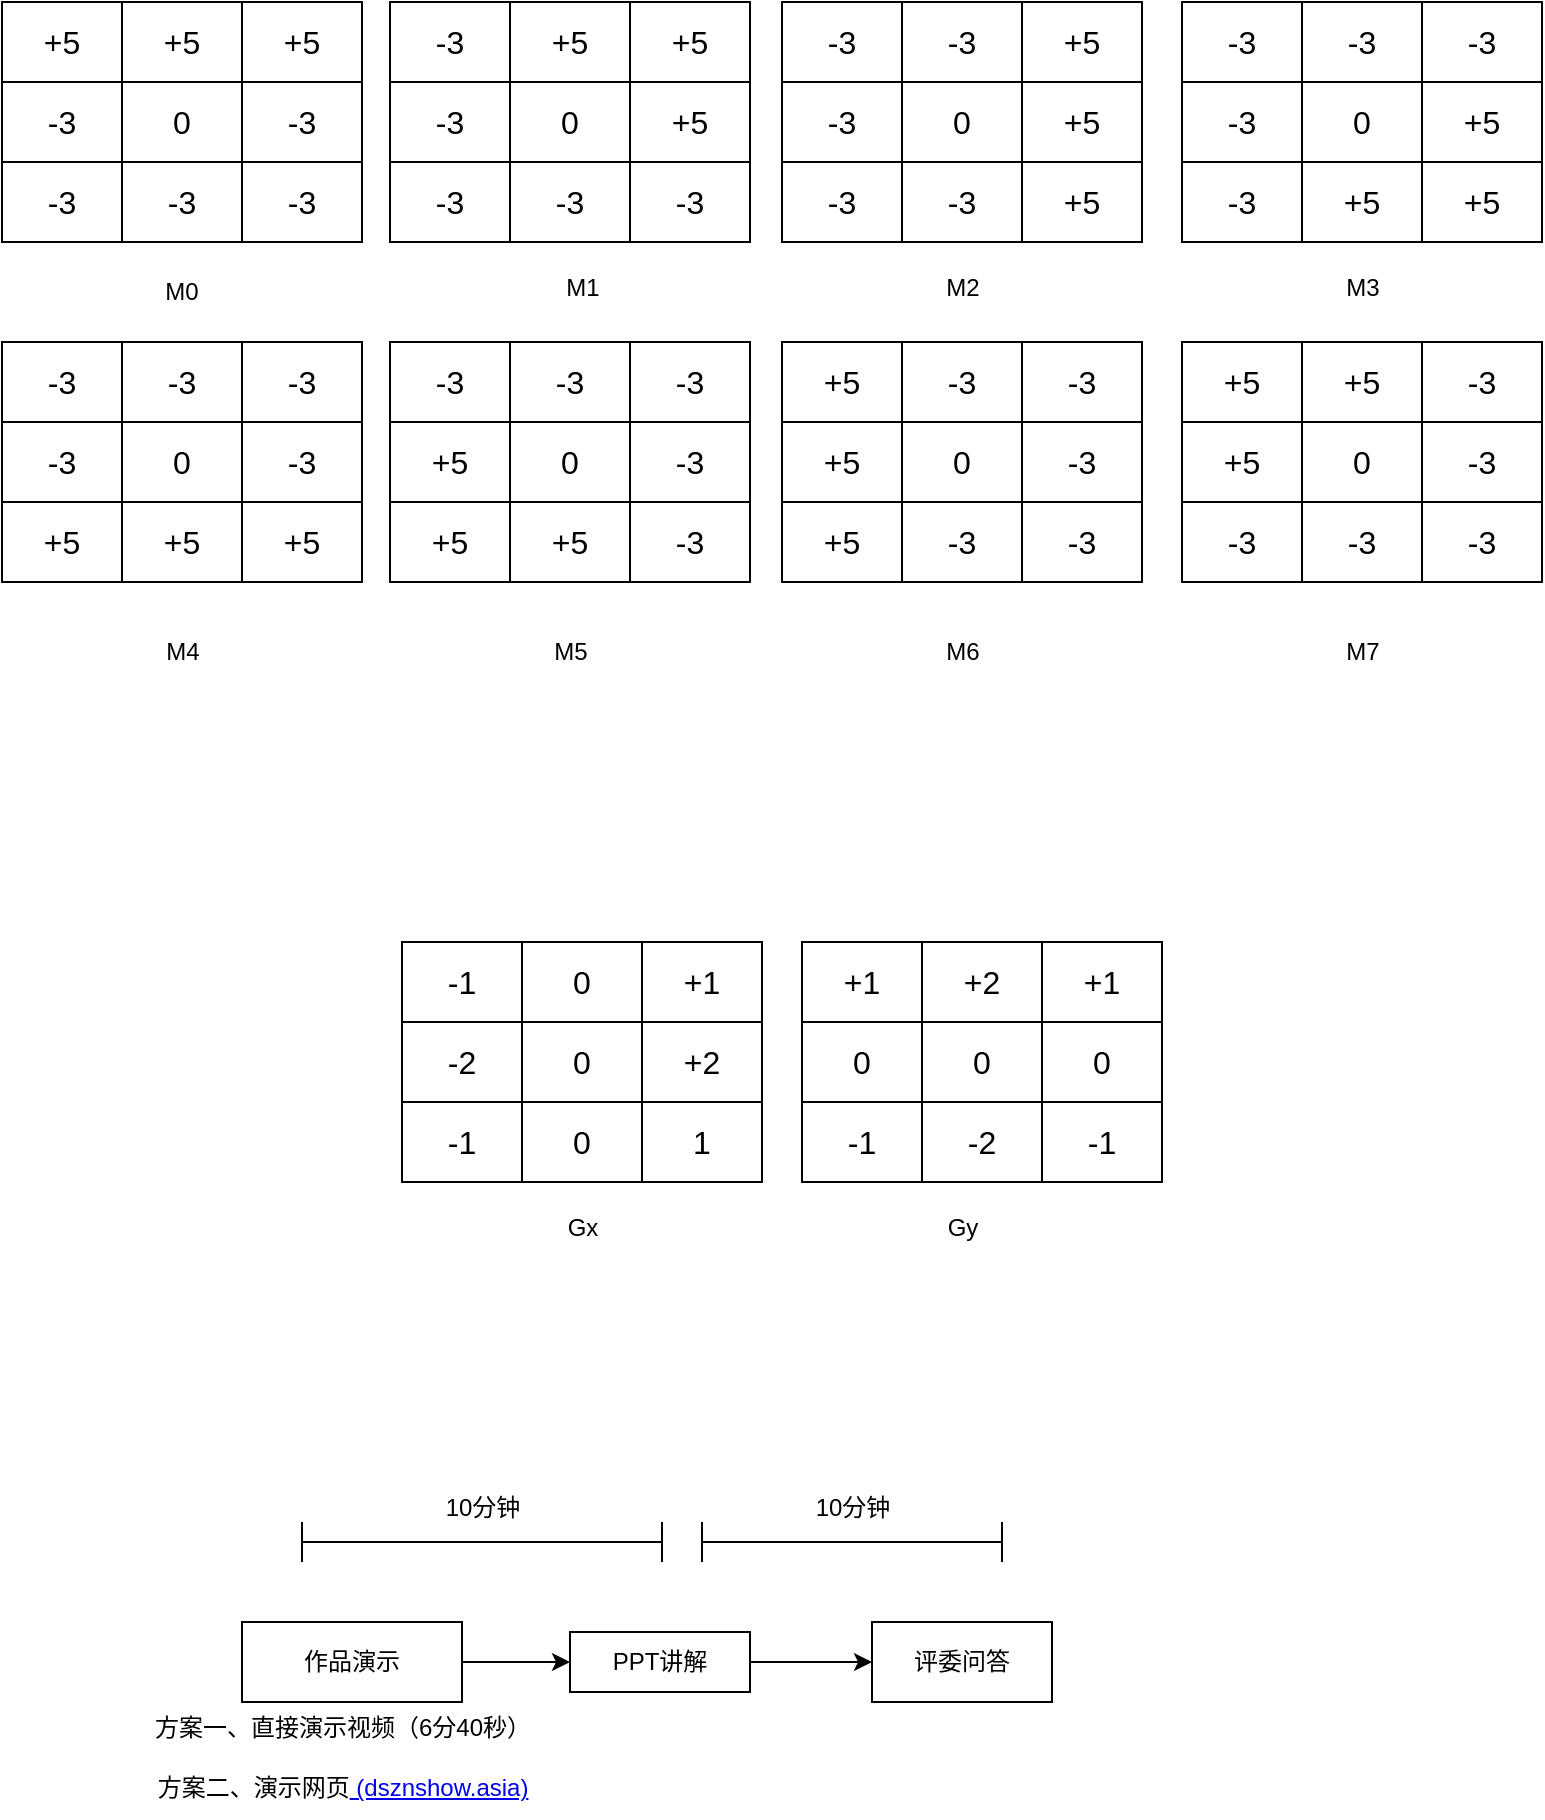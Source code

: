 <mxfile version="22.1.12" type="github" pages="5">
  <diagram id="JUidYBW1GJWZsKxiZpDq" name="第 1 页">
    <mxGraphModel dx="718" dy="673" grid="1" gridSize="10" guides="1" tooltips="1" connect="1" arrows="1" fold="1" page="1" pageScale="1" pageWidth="827" pageHeight="1169" math="0" shadow="0">
      <root>
        <mxCell id="0" />
        <mxCell id="1" parent="0" />
        <mxCell id="ytxY9p593X4YyiZA6ERI-1" value="" style="shape=table;startSize=0;container=1;collapsible=0;childLayout=tableLayout;fontSize=16;" parent="1" vertex="1">
          <mxGeometry x="40" y="130" width="180" height="120" as="geometry" />
        </mxCell>
        <mxCell id="ytxY9p593X4YyiZA6ERI-2" value="" style="shape=tableRow;horizontal=0;startSize=0;swimlaneHead=0;swimlaneBody=0;strokeColor=inherit;top=0;left=0;bottom=0;right=0;collapsible=0;dropTarget=0;fillColor=none;points=[[0,0.5],[1,0.5]];portConstraint=eastwest;fontSize=16;" parent="ytxY9p593X4YyiZA6ERI-1" vertex="1">
          <mxGeometry width="180" height="40" as="geometry" />
        </mxCell>
        <mxCell id="ytxY9p593X4YyiZA6ERI-3" value="+5" style="shape=partialRectangle;html=1;whiteSpace=wrap;connectable=0;strokeColor=inherit;overflow=hidden;fillColor=none;top=0;left=0;bottom=0;right=0;pointerEvents=1;fontSize=16;" parent="ytxY9p593X4YyiZA6ERI-2" vertex="1">
          <mxGeometry width="60" height="40" as="geometry">
            <mxRectangle width="60" height="40" as="alternateBounds" />
          </mxGeometry>
        </mxCell>
        <mxCell id="ytxY9p593X4YyiZA6ERI-4" value="+5" style="shape=partialRectangle;html=1;whiteSpace=wrap;connectable=0;strokeColor=inherit;overflow=hidden;fillColor=none;top=0;left=0;bottom=0;right=0;pointerEvents=1;fontSize=16;" parent="ytxY9p593X4YyiZA6ERI-2" vertex="1">
          <mxGeometry x="60" width="60" height="40" as="geometry">
            <mxRectangle width="60" height="40" as="alternateBounds" />
          </mxGeometry>
        </mxCell>
        <mxCell id="ytxY9p593X4YyiZA6ERI-5" value="+5" style="shape=partialRectangle;html=1;whiteSpace=wrap;connectable=0;strokeColor=inherit;overflow=hidden;fillColor=none;top=0;left=0;bottom=0;right=0;pointerEvents=1;fontSize=16;" parent="ytxY9p593X4YyiZA6ERI-2" vertex="1">
          <mxGeometry x="120" width="60" height="40" as="geometry">
            <mxRectangle width="60" height="40" as="alternateBounds" />
          </mxGeometry>
        </mxCell>
        <mxCell id="ytxY9p593X4YyiZA6ERI-6" value="" style="shape=tableRow;horizontal=0;startSize=0;swimlaneHead=0;swimlaneBody=0;strokeColor=inherit;top=0;left=0;bottom=0;right=0;collapsible=0;dropTarget=0;fillColor=none;points=[[0,0.5],[1,0.5]];portConstraint=eastwest;fontSize=16;" parent="ytxY9p593X4YyiZA6ERI-1" vertex="1">
          <mxGeometry y="40" width="180" height="40" as="geometry" />
        </mxCell>
        <mxCell id="ytxY9p593X4YyiZA6ERI-7" value="-3" style="shape=partialRectangle;html=1;whiteSpace=wrap;connectable=0;strokeColor=inherit;overflow=hidden;fillColor=none;top=0;left=0;bottom=0;right=0;pointerEvents=1;fontSize=16;" parent="ytxY9p593X4YyiZA6ERI-6" vertex="1">
          <mxGeometry width="60" height="40" as="geometry">
            <mxRectangle width="60" height="40" as="alternateBounds" />
          </mxGeometry>
        </mxCell>
        <mxCell id="ytxY9p593X4YyiZA6ERI-8" value="0" style="shape=partialRectangle;html=1;whiteSpace=wrap;connectable=0;strokeColor=inherit;overflow=hidden;fillColor=none;top=0;left=0;bottom=0;right=0;pointerEvents=1;fontSize=16;" parent="ytxY9p593X4YyiZA6ERI-6" vertex="1">
          <mxGeometry x="60" width="60" height="40" as="geometry">
            <mxRectangle width="60" height="40" as="alternateBounds" />
          </mxGeometry>
        </mxCell>
        <mxCell id="ytxY9p593X4YyiZA6ERI-9" value="-3" style="shape=partialRectangle;html=1;whiteSpace=wrap;connectable=0;strokeColor=inherit;overflow=hidden;fillColor=none;top=0;left=0;bottom=0;right=0;pointerEvents=1;fontSize=16;" parent="ytxY9p593X4YyiZA6ERI-6" vertex="1">
          <mxGeometry x="120" width="60" height="40" as="geometry">
            <mxRectangle width="60" height="40" as="alternateBounds" />
          </mxGeometry>
        </mxCell>
        <mxCell id="ytxY9p593X4YyiZA6ERI-10" value="" style="shape=tableRow;horizontal=0;startSize=0;swimlaneHead=0;swimlaneBody=0;strokeColor=inherit;top=0;left=0;bottom=0;right=0;collapsible=0;dropTarget=0;fillColor=none;points=[[0,0.5],[1,0.5]];portConstraint=eastwest;fontSize=16;" parent="ytxY9p593X4YyiZA6ERI-1" vertex="1">
          <mxGeometry y="80" width="180" height="40" as="geometry" />
        </mxCell>
        <mxCell id="ytxY9p593X4YyiZA6ERI-11" value="-3" style="shape=partialRectangle;html=1;whiteSpace=wrap;connectable=0;strokeColor=inherit;overflow=hidden;fillColor=none;top=0;left=0;bottom=0;right=0;pointerEvents=1;fontSize=16;" parent="ytxY9p593X4YyiZA6ERI-10" vertex="1">
          <mxGeometry width="60" height="40" as="geometry">
            <mxRectangle width="60" height="40" as="alternateBounds" />
          </mxGeometry>
        </mxCell>
        <mxCell id="ytxY9p593X4YyiZA6ERI-12" value="-3" style="shape=partialRectangle;html=1;whiteSpace=wrap;connectable=0;strokeColor=inherit;overflow=hidden;fillColor=none;top=0;left=0;bottom=0;right=0;pointerEvents=1;fontSize=16;" parent="ytxY9p593X4YyiZA6ERI-10" vertex="1">
          <mxGeometry x="60" width="60" height="40" as="geometry">
            <mxRectangle width="60" height="40" as="alternateBounds" />
          </mxGeometry>
        </mxCell>
        <mxCell id="ytxY9p593X4YyiZA6ERI-13" value="-3" style="shape=partialRectangle;html=1;whiteSpace=wrap;connectable=0;strokeColor=inherit;overflow=hidden;fillColor=none;top=0;left=0;bottom=0;right=0;pointerEvents=1;fontSize=16;" parent="ytxY9p593X4YyiZA6ERI-10" vertex="1">
          <mxGeometry x="120" width="60" height="40" as="geometry">
            <mxRectangle width="60" height="40" as="alternateBounds" />
          </mxGeometry>
        </mxCell>
        <mxCell id="ytxY9p593X4YyiZA6ERI-15" value="" style="shape=table;startSize=0;container=1;collapsible=0;childLayout=tableLayout;fontSize=16;" parent="1" vertex="1">
          <mxGeometry x="234" y="130" width="180" height="120" as="geometry" />
        </mxCell>
        <mxCell id="ytxY9p593X4YyiZA6ERI-16" value="" style="shape=tableRow;horizontal=0;startSize=0;swimlaneHead=0;swimlaneBody=0;strokeColor=inherit;top=0;left=0;bottom=0;right=0;collapsible=0;dropTarget=0;fillColor=none;points=[[0,0.5],[1,0.5]];portConstraint=eastwest;fontSize=16;" parent="ytxY9p593X4YyiZA6ERI-15" vertex="1">
          <mxGeometry width="180" height="40" as="geometry" />
        </mxCell>
        <mxCell id="ytxY9p593X4YyiZA6ERI-17" value="-3" style="shape=partialRectangle;html=1;whiteSpace=wrap;connectable=0;strokeColor=inherit;overflow=hidden;fillColor=none;top=0;left=0;bottom=0;right=0;pointerEvents=1;fontSize=16;" parent="ytxY9p593X4YyiZA6ERI-16" vertex="1">
          <mxGeometry width="60" height="40" as="geometry">
            <mxRectangle width="60" height="40" as="alternateBounds" />
          </mxGeometry>
        </mxCell>
        <mxCell id="ytxY9p593X4YyiZA6ERI-18" value="+5" style="shape=partialRectangle;html=1;whiteSpace=wrap;connectable=0;strokeColor=inherit;overflow=hidden;fillColor=none;top=0;left=0;bottom=0;right=0;pointerEvents=1;fontSize=16;" parent="ytxY9p593X4YyiZA6ERI-16" vertex="1">
          <mxGeometry x="60" width="60" height="40" as="geometry">
            <mxRectangle width="60" height="40" as="alternateBounds" />
          </mxGeometry>
        </mxCell>
        <mxCell id="ytxY9p593X4YyiZA6ERI-19" value="+5" style="shape=partialRectangle;html=1;whiteSpace=wrap;connectable=0;strokeColor=inherit;overflow=hidden;fillColor=none;top=0;left=0;bottom=0;right=0;pointerEvents=1;fontSize=16;" parent="ytxY9p593X4YyiZA6ERI-16" vertex="1">
          <mxGeometry x="120" width="60" height="40" as="geometry">
            <mxRectangle width="60" height="40" as="alternateBounds" />
          </mxGeometry>
        </mxCell>
        <mxCell id="ytxY9p593X4YyiZA6ERI-20" value="" style="shape=tableRow;horizontal=0;startSize=0;swimlaneHead=0;swimlaneBody=0;strokeColor=inherit;top=0;left=0;bottom=0;right=0;collapsible=0;dropTarget=0;fillColor=none;points=[[0,0.5],[1,0.5]];portConstraint=eastwest;fontSize=16;" parent="ytxY9p593X4YyiZA6ERI-15" vertex="1">
          <mxGeometry y="40" width="180" height="40" as="geometry" />
        </mxCell>
        <mxCell id="ytxY9p593X4YyiZA6ERI-21" value="-3" style="shape=partialRectangle;html=1;whiteSpace=wrap;connectable=0;strokeColor=inherit;overflow=hidden;fillColor=none;top=0;left=0;bottom=0;right=0;pointerEvents=1;fontSize=16;" parent="ytxY9p593X4YyiZA6ERI-20" vertex="1">
          <mxGeometry width="60" height="40" as="geometry">
            <mxRectangle width="60" height="40" as="alternateBounds" />
          </mxGeometry>
        </mxCell>
        <mxCell id="ytxY9p593X4YyiZA6ERI-22" value="0" style="shape=partialRectangle;html=1;whiteSpace=wrap;connectable=0;strokeColor=inherit;overflow=hidden;fillColor=none;top=0;left=0;bottom=0;right=0;pointerEvents=1;fontSize=16;" parent="ytxY9p593X4YyiZA6ERI-20" vertex="1">
          <mxGeometry x="60" width="60" height="40" as="geometry">
            <mxRectangle width="60" height="40" as="alternateBounds" />
          </mxGeometry>
        </mxCell>
        <mxCell id="ytxY9p593X4YyiZA6ERI-23" value="+5" style="shape=partialRectangle;html=1;whiteSpace=wrap;connectable=0;strokeColor=inherit;overflow=hidden;fillColor=none;top=0;left=0;bottom=0;right=0;pointerEvents=1;fontSize=16;" parent="ytxY9p593X4YyiZA6ERI-20" vertex="1">
          <mxGeometry x="120" width="60" height="40" as="geometry">
            <mxRectangle width="60" height="40" as="alternateBounds" />
          </mxGeometry>
        </mxCell>
        <mxCell id="ytxY9p593X4YyiZA6ERI-24" value="" style="shape=tableRow;horizontal=0;startSize=0;swimlaneHead=0;swimlaneBody=0;strokeColor=inherit;top=0;left=0;bottom=0;right=0;collapsible=0;dropTarget=0;fillColor=none;points=[[0,0.5],[1,0.5]];portConstraint=eastwest;fontSize=16;" parent="ytxY9p593X4YyiZA6ERI-15" vertex="1">
          <mxGeometry y="80" width="180" height="40" as="geometry" />
        </mxCell>
        <mxCell id="ytxY9p593X4YyiZA6ERI-25" value="-3" style="shape=partialRectangle;html=1;whiteSpace=wrap;connectable=0;strokeColor=inherit;overflow=hidden;fillColor=none;top=0;left=0;bottom=0;right=0;pointerEvents=1;fontSize=16;" parent="ytxY9p593X4YyiZA6ERI-24" vertex="1">
          <mxGeometry width="60" height="40" as="geometry">
            <mxRectangle width="60" height="40" as="alternateBounds" />
          </mxGeometry>
        </mxCell>
        <mxCell id="ytxY9p593X4YyiZA6ERI-26" value="-3" style="shape=partialRectangle;html=1;whiteSpace=wrap;connectable=0;strokeColor=inherit;overflow=hidden;fillColor=none;top=0;left=0;bottom=0;right=0;pointerEvents=1;fontSize=16;" parent="ytxY9p593X4YyiZA6ERI-24" vertex="1">
          <mxGeometry x="60" width="60" height="40" as="geometry">
            <mxRectangle width="60" height="40" as="alternateBounds" />
          </mxGeometry>
        </mxCell>
        <mxCell id="ytxY9p593X4YyiZA6ERI-27" value="-3" style="shape=partialRectangle;html=1;whiteSpace=wrap;connectable=0;strokeColor=inherit;overflow=hidden;fillColor=none;top=0;left=0;bottom=0;right=0;pointerEvents=1;fontSize=16;" parent="ytxY9p593X4YyiZA6ERI-24" vertex="1">
          <mxGeometry x="120" width="60" height="40" as="geometry">
            <mxRectangle width="60" height="40" as="alternateBounds" />
          </mxGeometry>
        </mxCell>
        <mxCell id="ytxY9p593X4YyiZA6ERI-28" value="" style="shape=table;startSize=0;container=1;collapsible=0;childLayout=tableLayout;fontSize=16;" parent="1" vertex="1">
          <mxGeometry x="430" y="130" width="180" height="120" as="geometry" />
        </mxCell>
        <mxCell id="ytxY9p593X4YyiZA6ERI-29" value="" style="shape=tableRow;horizontal=0;startSize=0;swimlaneHead=0;swimlaneBody=0;strokeColor=inherit;top=0;left=0;bottom=0;right=0;collapsible=0;dropTarget=0;fillColor=none;points=[[0,0.5],[1,0.5]];portConstraint=eastwest;fontSize=16;" parent="ytxY9p593X4YyiZA6ERI-28" vertex="1">
          <mxGeometry width="180" height="40" as="geometry" />
        </mxCell>
        <mxCell id="ytxY9p593X4YyiZA6ERI-30" value="-3" style="shape=partialRectangle;html=1;whiteSpace=wrap;connectable=0;strokeColor=inherit;overflow=hidden;fillColor=none;top=0;left=0;bottom=0;right=0;pointerEvents=1;fontSize=16;" parent="ytxY9p593X4YyiZA6ERI-29" vertex="1">
          <mxGeometry width="60" height="40" as="geometry">
            <mxRectangle width="60" height="40" as="alternateBounds" />
          </mxGeometry>
        </mxCell>
        <mxCell id="ytxY9p593X4YyiZA6ERI-31" value="-3" style="shape=partialRectangle;html=1;whiteSpace=wrap;connectable=0;strokeColor=inherit;overflow=hidden;fillColor=none;top=0;left=0;bottom=0;right=0;pointerEvents=1;fontSize=16;" parent="ytxY9p593X4YyiZA6ERI-29" vertex="1">
          <mxGeometry x="60" width="60" height="40" as="geometry">
            <mxRectangle width="60" height="40" as="alternateBounds" />
          </mxGeometry>
        </mxCell>
        <mxCell id="ytxY9p593X4YyiZA6ERI-32" value="+5" style="shape=partialRectangle;html=1;whiteSpace=wrap;connectable=0;strokeColor=inherit;overflow=hidden;fillColor=none;top=0;left=0;bottom=0;right=0;pointerEvents=1;fontSize=16;" parent="ytxY9p593X4YyiZA6ERI-29" vertex="1">
          <mxGeometry x="120" width="60" height="40" as="geometry">
            <mxRectangle width="60" height="40" as="alternateBounds" />
          </mxGeometry>
        </mxCell>
        <mxCell id="ytxY9p593X4YyiZA6ERI-33" value="" style="shape=tableRow;horizontal=0;startSize=0;swimlaneHead=0;swimlaneBody=0;strokeColor=inherit;top=0;left=0;bottom=0;right=0;collapsible=0;dropTarget=0;fillColor=none;points=[[0,0.5],[1,0.5]];portConstraint=eastwest;fontSize=16;" parent="ytxY9p593X4YyiZA6ERI-28" vertex="1">
          <mxGeometry y="40" width="180" height="40" as="geometry" />
        </mxCell>
        <mxCell id="ytxY9p593X4YyiZA6ERI-34" value="-3" style="shape=partialRectangle;html=1;whiteSpace=wrap;connectable=0;strokeColor=inherit;overflow=hidden;fillColor=none;top=0;left=0;bottom=0;right=0;pointerEvents=1;fontSize=16;" parent="ytxY9p593X4YyiZA6ERI-33" vertex="1">
          <mxGeometry width="60" height="40" as="geometry">
            <mxRectangle width="60" height="40" as="alternateBounds" />
          </mxGeometry>
        </mxCell>
        <mxCell id="ytxY9p593X4YyiZA6ERI-35" value="0" style="shape=partialRectangle;html=1;whiteSpace=wrap;connectable=0;strokeColor=inherit;overflow=hidden;fillColor=none;top=0;left=0;bottom=0;right=0;pointerEvents=1;fontSize=16;" parent="ytxY9p593X4YyiZA6ERI-33" vertex="1">
          <mxGeometry x="60" width="60" height="40" as="geometry">
            <mxRectangle width="60" height="40" as="alternateBounds" />
          </mxGeometry>
        </mxCell>
        <mxCell id="ytxY9p593X4YyiZA6ERI-36" value="+5" style="shape=partialRectangle;html=1;whiteSpace=wrap;connectable=0;strokeColor=inherit;overflow=hidden;fillColor=none;top=0;left=0;bottom=0;right=0;pointerEvents=1;fontSize=16;" parent="ytxY9p593X4YyiZA6ERI-33" vertex="1">
          <mxGeometry x="120" width="60" height="40" as="geometry">
            <mxRectangle width="60" height="40" as="alternateBounds" />
          </mxGeometry>
        </mxCell>
        <mxCell id="ytxY9p593X4YyiZA6ERI-37" value="" style="shape=tableRow;horizontal=0;startSize=0;swimlaneHead=0;swimlaneBody=0;strokeColor=inherit;top=0;left=0;bottom=0;right=0;collapsible=0;dropTarget=0;fillColor=none;points=[[0,0.5],[1,0.5]];portConstraint=eastwest;fontSize=16;" parent="ytxY9p593X4YyiZA6ERI-28" vertex="1">
          <mxGeometry y="80" width="180" height="40" as="geometry" />
        </mxCell>
        <mxCell id="ytxY9p593X4YyiZA6ERI-38" value="-3" style="shape=partialRectangle;html=1;whiteSpace=wrap;connectable=0;strokeColor=inherit;overflow=hidden;fillColor=none;top=0;left=0;bottom=0;right=0;pointerEvents=1;fontSize=16;" parent="ytxY9p593X4YyiZA6ERI-37" vertex="1">
          <mxGeometry width="60" height="40" as="geometry">
            <mxRectangle width="60" height="40" as="alternateBounds" />
          </mxGeometry>
        </mxCell>
        <mxCell id="ytxY9p593X4YyiZA6ERI-39" value="-3" style="shape=partialRectangle;html=1;whiteSpace=wrap;connectable=0;strokeColor=inherit;overflow=hidden;fillColor=none;top=0;left=0;bottom=0;right=0;pointerEvents=1;fontSize=16;" parent="ytxY9p593X4YyiZA6ERI-37" vertex="1">
          <mxGeometry x="60" width="60" height="40" as="geometry">
            <mxRectangle width="60" height="40" as="alternateBounds" />
          </mxGeometry>
        </mxCell>
        <mxCell id="ytxY9p593X4YyiZA6ERI-40" value="+5" style="shape=partialRectangle;html=1;whiteSpace=wrap;connectable=0;strokeColor=inherit;overflow=hidden;fillColor=none;top=0;left=0;bottom=0;right=0;pointerEvents=1;fontSize=16;" parent="ytxY9p593X4YyiZA6ERI-37" vertex="1">
          <mxGeometry x="120" width="60" height="40" as="geometry">
            <mxRectangle width="60" height="40" as="alternateBounds" />
          </mxGeometry>
        </mxCell>
        <mxCell id="ytxY9p593X4YyiZA6ERI-41" value="" style="shape=table;startSize=0;container=1;collapsible=0;childLayout=tableLayout;fontSize=16;" parent="1" vertex="1">
          <mxGeometry x="630" y="130" width="180" height="120" as="geometry" />
        </mxCell>
        <mxCell id="ytxY9p593X4YyiZA6ERI-42" value="" style="shape=tableRow;horizontal=0;startSize=0;swimlaneHead=0;swimlaneBody=0;strokeColor=inherit;top=0;left=0;bottom=0;right=0;collapsible=0;dropTarget=0;fillColor=none;points=[[0,0.5],[1,0.5]];portConstraint=eastwest;fontSize=16;" parent="ytxY9p593X4YyiZA6ERI-41" vertex="1">
          <mxGeometry width="180" height="40" as="geometry" />
        </mxCell>
        <mxCell id="ytxY9p593X4YyiZA6ERI-43" value="-3" style="shape=partialRectangle;html=1;whiteSpace=wrap;connectable=0;strokeColor=inherit;overflow=hidden;fillColor=none;top=0;left=0;bottom=0;right=0;pointerEvents=1;fontSize=16;" parent="ytxY9p593X4YyiZA6ERI-42" vertex="1">
          <mxGeometry width="60" height="40" as="geometry">
            <mxRectangle width="60" height="40" as="alternateBounds" />
          </mxGeometry>
        </mxCell>
        <mxCell id="ytxY9p593X4YyiZA6ERI-44" value="-3" style="shape=partialRectangle;html=1;whiteSpace=wrap;connectable=0;strokeColor=inherit;overflow=hidden;fillColor=none;top=0;left=0;bottom=0;right=0;pointerEvents=1;fontSize=16;" parent="ytxY9p593X4YyiZA6ERI-42" vertex="1">
          <mxGeometry x="60" width="60" height="40" as="geometry">
            <mxRectangle width="60" height="40" as="alternateBounds" />
          </mxGeometry>
        </mxCell>
        <mxCell id="ytxY9p593X4YyiZA6ERI-45" value="-3" style="shape=partialRectangle;html=1;whiteSpace=wrap;connectable=0;strokeColor=inherit;overflow=hidden;fillColor=none;top=0;left=0;bottom=0;right=0;pointerEvents=1;fontSize=16;" parent="ytxY9p593X4YyiZA6ERI-42" vertex="1">
          <mxGeometry x="120" width="60" height="40" as="geometry">
            <mxRectangle width="60" height="40" as="alternateBounds" />
          </mxGeometry>
        </mxCell>
        <mxCell id="ytxY9p593X4YyiZA6ERI-46" value="" style="shape=tableRow;horizontal=0;startSize=0;swimlaneHead=0;swimlaneBody=0;strokeColor=inherit;top=0;left=0;bottom=0;right=0;collapsible=0;dropTarget=0;fillColor=none;points=[[0,0.5],[1,0.5]];portConstraint=eastwest;fontSize=16;" parent="ytxY9p593X4YyiZA6ERI-41" vertex="1">
          <mxGeometry y="40" width="180" height="40" as="geometry" />
        </mxCell>
        <mxCell id="ytxY9p593X4YyiZA6ERI-47" value="-3" style="shape=partialRectangle;html=1;whiteSpace=wrap;connectable=0;strokeColor=inherit;overflow=hidden;fillColor=none;top=0;left=0;bottom=0;right=0;pointerEvents=1;fontSize=16;" parent="ytxY9p593X4YyiZA6ERI-46" vertex="1">
          <mxGeometry width="60" height="40" as="geometry">
            <mxRectangle width="60" height="40" as="alternateBounds" />
          </mxGeometry>
        </mxCell>
        <mxCell id="ytxY9p593X4YyiZA6ERI-48" value="0" style="shape=partialRectangle;html=1;whiteSpace=wrap;connectable=0;strokeColor=inherit;overflow=hidden;fillColor=none;top=0;left=0;bottom=0;right=0;pointerEvents=1;fontSize=16;" parent="ytxY9p593X4YyiZA6ERI-46" vertex="1">
          <mxGeometry x="60" width="60" height="40" as="geometry">
            <mxRectangle width="60" height="40" as="alternateBounds" />
          </mxGeometry>
        </mxCell>
        <mxCell id="ytxY9p593X4YyiZA6ERI-49" value="+5" style="shape=partialRectangle;html=1;whiteSpace=wrap;connectable=0;strokeColor=inherit;overflow=hidden;fillColor=none;top=0;left=0;bottom=0;right=0;pointerEvents=1;fontSize=16;" parent="ytxY9p593X4YyiZA6ERI-46" vertex="1">
          <mxGeometry x="120" width="60" height="40" as="geometry">
            <mxRectangle width="60" height="40" as="alternateBounds" />
          </mxGeometry>
        </mxCell>
        <mxCell id="ytxY9p593X4YyiZA6ERI-50" value="" style="shape=tableRow;horizontal=0;startSize=0;swimlaneHead=0;swimlaneBody=0;strokeColor=inherit;top=0;left=0;bottom=0;right=0;collapsible=0;dropTarget=0;fillColor=none;points=[[0,0.5],[1,0.5]];portConstraint=eastwest;fontSize=16;" parent="ytxY9p593X4YyiZA6ERI-41" vertex="1">
          <mxGeometry y="80" width="180" height="40" as="geometry" />
        </mxCell>
        <mxCell id="ytxY9p593X4YyiZA6ERI-51" value="-3" style="shape=partialRectangle;html=1;whiteSpace=wrap;connectable=0;strokeColor=inherit;overflow=hidden;fillColor=none;top=0;left=0;bottom=0;right=0;pointerEvents=1;fontSize=16;" parent="ytxY9p593X4YyiZA6ERI-50" vertex="1">
          <mxGeometry width="60" height="40" as="geometry">
            <mxRectangle width="60" height="40" as="alternateBounds" />
          </mxGeometry>
        </mxCell>
        <mxCell id="ytxY9p593X4YyiZA6ERI-52" value="+5" style="shape=partialRectangle;html=1;whiteSpace=wrap;connectable=0;strokeColor=inherit;overflow=hidden;fillColor=none;top=0;left=0;bottom=0;right=0;pointerEvents=1;fontSize=16;" parent="ytxY9p593X4YyiZA6ERI-50" vertex="1">
          <mxGeometry x="60" width="60" height="40" as="geometry">
            <mxRectangle width="60" height="40" as="alternateBounds" />
          </mxGeometry>
        </mxCell>
        <mxCell id="ytxY9p593X4YyiZA6ERI-53" value="+5" style="shape=partialRectangle;html=1;whiteSpace=wrap;connectable=0;strokeColor=inherit;overflow=hidden;fillColor=none;top=0;left=0;bottom=0;right=0;pointerEvents=1;fontSize=16;" parent="ytxY9p593X4YyiZA6ERI-50" vertex="1">
          <mxGeometry x="120" width="60" height="40" as="geometry">
            <mxRectangle width="60" height="40" as="alternateBounds" />
          </mxGeometry>
        </mxCell>
        <mxCell id="ytxY9p593X4YyiZA6ERI-54" value="" style="shape=table;startSize=0;container=1;collapsible=0;childLayout=tableLayout;fontSize=16;" parent="1" vertex="1">
          <mxGeometry x="40" y="300" width="180" height="120" as="geometry" />
        </mxCell>
        <mxCell id="ytxY9p593X4YyiZA6ERI-55" value="" style="shape=tableRow;horizontal=0;startSize=0;swimlaneHead=0;swimlaneBody=0;strokeColor=inherit;top=0;left=0;bottom=0;right=0;collapsible=0;dropTarget=0;fillColor=none;points=[[0,0.5],[1,0.5]];portConstraint=eastwest;fontSize=16;" parent="ytxY9p593X4YyiZA6ERI-54" vertex="1">
          <mxGeometry width="180" height="40" as="geometry" />
        </mxCell>
        <mxCell id="ytxY9p593X4YyiZA6ERI-56" value="-3" style="shape=partialRectangle;html=1;whiteSpace=wrap;connectable=0;strokeColor=inherit;overflow=hidden;fillColor=none;top=0;left=0;bottom=0;right=0;pointerEvents=1;fontSize=16;" parent="ytxY9p593X4YyiZA6ERI-55" vertex="1">
          <mxGeometry width="60" height="40" as="geometry">
            <mxRectangle width="60" height="40" as="alternateBounds" />
          </mxGeometry>
        </mxCell>
        <mxCell id="ytxY9p593X4YyiZA6ERI-57" value="-3" style="shape=partialRectangle;html=1;whiteSpace=wrap;connectable=0;strokeColor=inherit;overflow=hidden;fillColor=none;top=0;left=0;bottom=0;right=0;pointerEvents=1;fontSize=16;" parent="ytxY9p593X4YyiZA6ERI-55" vertex="1">
          <mxGeometry x="60" width="60" height="40" as="geometry">
            <mxRectangle width="60" height="40" as="alternateBounds" />
          </mxGeometry>
        </mxCell>
        <mxCell id="ytxY9p593X4YyiZA6ERI-58" value="-3" style="shape=partialRectangle;html=1;whiteSpace=wrap;connectable=0;strokeColor=inherit;overflow=hidden;fillColor=none;top=0;left=0;bottom=0;right=0;pointerEvents=1;fontSize=16;" parent="ytxY9p593X4YyiZA6ERI-55" vertex="1">
          <mxGeometry x="120" width="60" height="40" as="geometry">
            <mxRectangle width="60" height="40" as="alternateBounds" />
          </mxGeometry>
        </mxCell>
        <mxCell id="ytxY9p593X4YyiZA6ERI-59" value="" style="shape=tableRow;horizontal=0;startSize=0;swimlaneHead=0;swimlaneBody=0;strokeColor=inherit;top=0;left=0;bottom=0;right=0;collapsible=0;dropTarget=0;fillColor=none;points=[[0,0.5],[1,0.5]];portConstraint=eastwest;fontSize=16;" parent="ytxY9p593X4YyiZA6ERI-54" vertex="1">
          <mxGeometry y="40" width="180" height="40" as="geometry" />
        </mxCell>
        <mxCell id="ytxY9p593X4YyiZA6ERI-60" value="-3" style="shape=partialRectangle;html=1;whiteSpace=wrap;connectable=0;strokeColor=inherit;overflow=hidden;fillColor=none;top=0;left=0;bottom=0;right=0;pointerEvents=1;fontSize=16;" parent="ytxY9p593X4YyiZA6ERI-59" vertex="1">
          <mxGeometry width="60" height="40" as="geometry">
            <mxRectangle width="60" height="40" as="alternateBounds" />
          </mxGeometry>
        </mxCell>
        <mxCell id="ytxY9p593X4YyiZA6ERI-61" value="0" style="shape=partialRectangle;html=1;whiteSpace=wrap;connectable=0;strokeColor=inherit;overflow=hidden;fillColor=none;top=0;left=0;bottom=0;right=0;pointerEvents=1;fontSize=16;" parent="ytxY9p593X4YyiZA6ERI-59" vertex="1">
          <mxGeometry x="60" width="60" height="40" as="geometry">
            <mxRectangle width="60" height="40" as="alternateBounds" />
          </mxGeometry>
        </mxCell>
        <mxCell id="ytxY9p593X4YyiZA6ERI-62" value="-3" style="shape=partialRectangle;html=1;whiteSpace=wrap;connectable=0;strokeColor=inherit;overflow=hidden;fillColor=none;top=0;left=0;bottom=0;right=0;pointerEvents=1;fontSize=16;" parent="ytxY9p593X4YyiZA6ERI-59" vertex="1">
          <mxGeometry x="120" width="60" height="40" as="geometry">
            <mxRectangle width="60" height="40" as="alternateBounds" />
          </mxGeometry>
        </mxCell>
        <mxCell id="ytxY9p593X4YyiZA6ERI-63" value="" style="shape=tableRow;horizontal=0;startSize=0;swimlaneHead=0;swimlaneBody=0;strokeColor=inherit;top=0;left=0;bottom=0;right=0;collapsible=0;dropTarget=0;fillColor=none;points=[[0,0.5],[1,0.5]];portConstraint=eastwest;fontSize=16;" parent="ytxY9p593X4YyiZA6ERI-54" vertex="1">
          <mxGeometry y="80" width="180" height="40" as="geometry" />
        </mxCell>
        <mxCell id="ytxY9p593X4YyiZA6ERI-64" value="+5" style="shape=partialRectangle;html=1;whiteSpace=wrap;connectable=0;strokeColor=inherit;overflow=hidden;fillColor=none;top=0;left=0;bottom=0;right=0;pointerEvents=1;fontSize=16;" parent="ytxY9p593X4YyiZA6ERI-63" vertex="1">
          <mxGeometry width="60" height="40" as="geometry">
            <mxRectangle width="60" height="40" as="alternateBounds" />
          </mxGeometry>
        </mxCell>
        <mxCell id="ytxY9p593X4YyiZA6ERI-65" value="+5" style="shape=partialRectangle;html=1;whiteSpace=wrap;connectable=0;strokeColor=inherit;overflow=hidden;fillColor=none;top=0;left=0;bottom=0;right=0;pointerEvents=1;fontSize=16;" parent="ytxY9p593X4YyiZA6ERI-63" vertex="1">
          <mxGeometry x="60" width="60" height="40" as="geometry">
            <mxRectangle width="60" height="40" as="alternateBounds" />
          </mxGeometry>
        </mxCell>
        <mxCell id="ytxY9p593X4YyiZA6ERI-66" value="+5" style="shape=partialRectangle;html=1;whiteSpace=wrap;connectable=0;strokeColor=inherit;overflow=hidden;fillColor=none;top=0;left=0;bottom=0;right=0;pointerEvents=1;fontSize=16;" parent="ytxY9p593X4YyiZA6ERI-63" vertex="1">
          <mxGeometry x="120" width="60" height="40" as="geometry">
            <mxRectangle width="60" height="40" as="alternateBounds" />
          </mxGeometry>
        </mxCell>
        <mxCell id="ytxY9p593X4YyiZA6ERI-67" value="" style="shape=table;startSize=0;container=1;collapsible=0;childLayout=tableLayout;fontSize=16;" parent="1" vertex="1">
          <mxGeometry x="234" y="300" width="180" height="120" as="geometry" />
        </mxCell>
        <mxCell id="ytxY9p593X4YyiZA6ERI-68" value="" style="shape=tableRow;horizontal=0;startSize=0;swimlaneHead=0;swimlaneBody=0;strokeColor=inherit;top=0;left=0;bottom=0;right=0;collapsible=0;dropTarget=0;fillColor=none;points=[[0,0.5],[1,0.5]];portConstraint=eastwest;fontSize=16;" parent="ytxY9p593X4YyiZA6ERI-67" vertex="1">
          <mxGeometry width="180" height="40" as="geometry" />
        </mxCell>
        <mxCell id="ytxY9p593X4YyiZA6ERI-69" value="-3" style="shape=partialRectangle;html=1;whiteSpace=wrap;connectable=0;strokeColor=inherit;overflow=hidden;fillColor=none;top=0;left=0;bottom=0;right=0;pointerEvents=1;fontSize=16;" parent="ytxY9p593X4YyiZA6ERI-68" vertex="1">
          <mxGeometry width="60" height="40" as="geometry">
            <mxRectangle width="60" height="40" as="alternateBounds" />
          </mxGeometry>
        </mxCell>
        <mxCell id="ytxY9p593X4YyiZA6ERI-70" value="-3" style="shape=partialRectangle;html=1;whiteSpace=wrap;connectable=0;strokeColor=inherit;overflow=hidden;fillColor=none;top=0;left=0;bottom=0;right=0;pointerEvents=1;fontSize=16;" parent="ytxY9p593X4YyiZA6ERI-68" vertex="1">
          <mxGeometry x="60" width="60" height="40" as="geometry">
            <mxRectangle width="60" height="40" as="alternateBounds" />
          </mxGeometry>
        </mxCell>
        <mxCell id="ytxY9p593X4YyiZA6ERI-71" value="-3" style="shape=partialRectangle;html=1;whiteSpace=wrap;connectable=0;strokeColor=inherit;overflow=hidden;fillColor=none;top=0;left=0;bottom=0;right=0;pointerEvents=1;fontSize=16;" parent="ytxY9p593X4YyiZA6ERI-68" vertex="1">
          <mxGeometry x="120" width="60" height="40" as="geometry">
            <mxRectangle width="60" height="40" as="alternateBounds" />
          </mxGeometry>
        </mxCell>
        <mxCell id="ytxY9p593X4YyiZA6ERI-72" value="" style="shape=tableRow;horizontal=0;startSize=0;swimlaneHead=0;swimlaneBody=0;strokeColor=inherit;top=0;left=0;bottom=0;right=0;collapsible=0;dropTarget=0;fillColor=none;points=[[0,0.5],[1,0.5]];portConstraint=eastwest;fontSize=16;" parent="ytxY9p593X4YyiZA6ERI-67" vertex="1">
          <mxGeometry y="40" width="180" height="40" as="geometry" />
        </mxCell>
        <mxCell id="ytxY9p593X4YyiZA6ERI-73" value="+5" style="shape=partialRectangle;html=1;whiteSpace=wrap;connectable=0;strokeColor=inherit;overflow=hidden;fillColor=none;top=0;left=0;bottom=0;right=0;pointerEvents=1;fontSize=16;" parent="ytxY9p593X4YyiZA6ERI-72" vertex="1">
          <mxGeometry width="60" height="40" as="geometry">
            <mxRectangle width="60" height="40" as="alternateBounds" />
          </mxGeometry>
        </mxCell>
        <mxCell id="ytxY9p593X4YyiZA6ERI-74" value="0" style="shape=partialRectangle;html=1;whiteSpace=wrap;connectable=0;strokeColor=inherit;overflow=hidden;fillColor=none;top=0;left=0;bottom=0;right=0;pointerEvents=1;fontSize=16;" parent="ytxY9p593X4YyiZA6ERI-72" vertex="1">
          <mxGeometry x="60" width="60" height="40" as="geometry">
            <mxRectangle width="60" height="40" as="alternateBounds" />
          </mxGeometry>
        </mxCell>
        <mxCell id="ytxY9p593X4YyiZA6ERI-75" value="-3" style="shape=partialRectangle;html=1;whiteSpace=wrap;connectable=0;strokeColor=inherit;overflow=hidden;fillColor=none;top=0;left=0;bottom=0;right=0;pointerEvents=1;fontSize=16;" parent="ytxY9p593X4YyiZA6ERI-72" vertex="1">
          <mxGeometry x="120" width="60" height="40" as="geometry">
            <mxRectangle width="60" height="40" as="alternateBounds" />
          </mxGeometry>
        </mxCell>
        <mxCell id="ytxY9p593X4YyiZA6ERI-76" value="" style="shape=tableRow;horizontal=0;startSize=0;swimlaneHead=0;swimlaneBody=0;strokeColor=inherit;top=0;left=0;bottom=0;right=0;collapsible=0;dropTarget=0;fillColor=none;points=[[0,0.5],[1,0.5]];portConstraint=eastwest;fontSize=16;" parent="ytxY9p593X4YyiZA6ERI-67" vertex="1">
          <mxGeometry y="80" width="180" height="40" as="geometry" />
        </mxCell>
        <mxCell id="ytxY9p593X4YyiZA6ERI-77" value="+5" style="shape=partialRectangle;html=1;whiteSpace=wrap;connectable=0;strokeColor=inherit;overflow=hidden;fillColor=none;top=0;left=0;bottom=0;right=0;pointerEvents=1;fontSize=16;" parent="ytxY9p593X4YyiZA6ERI-76" vertex="1">
          <mxGeometry width="60" height="40" as="geometry">
            <mxRectangle width="60" height="40" as="alternateBounds" />
          </mxGeometry>
        </mxCell>
        <mxCell id="ytxY9p593X4YyiZA6ERI-78" value="+5" style="shape=partialRectangle;html=1;whiteSpace=wrap;connectable=0;strokeColor=inherit;overflow=hidden;fillColor=none;top=0;left=0;bottom=0;right=0;pointerEvents=1;fontSize=16;" parent="ytxY9p593X4YyiZA6ERI-76" vertex="1">
          <mxGeometry x="60" width="60" height="40" as="geometry">
            <mxRectangle width="60" height="40" as="alternateBounds" />
          </mxGeometry>
        </mxCell>
        <mxCell id="ytxY9p593X4YyiZA6ERI-79" value="-3" style="shape=partialRectangle;html=1;whiteSpace=wrap;connectable=0;strokeColor=inherit;overflow=hidden;fillColor=none;top=0;left=0;bottom=0;right=0;pointerEvents=1;fontSize=16;" parent="ytxY9p593X4YyiZA6ERI-76" vertex="1">
          <mxGeometry x="120" width="60" height="40" as="geometry">
            <mxRectangle width="60" height="40" as="alternateBounds" />
          </mxGeometry>
        </mxCell>
        <mxCell id="ytxY9p593X4YyiZA6ERI-80" value="" style="shape=table;startSize=0;container=1;collapsible=0;childLayout=tableLayout;fontSize=16;" parent="1" vertex="1">
          <mxGeometry x="430" y="300" width="180" height="120" as="geometry" />
        </mxCell>
        <mxCell id="ytxY9p593X4YyiZA6ERI-81" value="" style="shape=tableRow;horizontal=0;startSize=0;swimlaneHead=0;swimlaneBody=0;strokeColor=inherit;top=0;left=0;bottom=0;right=0;collapsible=0;dropTarget=0;fillColor=none;points=[[0,0.5],[1,0.5]];portConstraint=eastwest;fontSize=16;" parent="ytxY9p593X4YyiZA6ERI-80" vertex="1">
          <mxGeometry width="180" height="40" as="geometry" />
        </mxCell>
        <mxCell id="ytxY9p593X4YyiZA6ERI-82" value="+5" style="shape=partialRectangle;html=1;whiteSpace=wrap;connectable=0;strokeColor=inherit;overflow=hidden;fillColor=none;top=0;left=0;bottom=0;right=0;pointerEvents=1;fontSize=16;" parent="ytxY9p593X4YyiZA6ERI-81" vertex="1">
          <mxGeometry width="60" height="40" as="geometry">
            <mxRectangle width="60" height="40" as="alternateBounds" />
          </mxGeometry>
        </mxCell>
        <mxCell id="ytxY9p593X4YyiZA6ERI-83" value="-3" style="shape=partialRectangle;html=1;whiteSpace=wrap;connectable=0;strokeColor=inherit;overflow=hidden;fillColor=none;top=0;left=0;bottom=0;right=0;pointerEvents=1;fontSize=16;" parent="ytxY9p593X4YyiZA6ERI-81" vertex="1">
          <mxGeometry x="60" width="60" height="40" as="geometry">
            <mxRectangle width="60" height="40" as="alternateBounds" />
          </mxGeometry>
        </mxCell>
        <mxCell id="ytxY9p593X4YyiZA6ERI-84" value="-3" style="shape=partialRectangle;html=1;whiteSpace=wrap;connectable=0;strokeColor=inherit;overflow=hidden;fillColor=none;top=0;left=0;bottom=0;right=0;pointerEvents=1;fontSize=16;" parent="ytxY9p593X4YyiZA6ERI-81" vertex="1">
          <mxGeometry x="120" width="60" height="40" as="geometry">
            <mxRectangle width="60" height="40" as="alternateBounds" />
          </mxGeometry>
        </mxCell>
        <mxCell id="ytxY9p593X4YyiZA6ERI-85" value="" style="shape=tableRow;horizontal=0;startSize=0;swimlaneHead=0;swimlaneBody=0;strokeColor=inherit;top=0;left=0;bottom=0;right=0;collapsible=0;dropTarget=0;fillColor=none;points=[[0,0.5],[1,0.5]];portConstraint=eastwest;fontSize=16;" parent="ytxY9p593X4YyiZA6ERI-80" vertex="1">
          <mxGeometry y="40" width="180" height="40" as="geometry" />
        </mxCell>
        <mxCell id="ytxY9p593X4YyiZA6ERI-86" value="+5" style="shape=partialRectangle;html=1;whiteSpace=wrap;connectable=0;strokeColor=inherit;overflow=hidden;fillColor=none;top=0;left=0;bottom=0;right=0;pointerEvents=1;fontSize=16;" parent="ytxY9p593X4YyiZA6ERI-85" vertex="1">
          <mxGeometry width="60" height="40" as="geometry">
            <mxRectangle width="60" height="40" as="alternateBounds" />
          </mxGeometry>
        </mxCell>
        <mxCell id="ytxY9p593X4YyiZA6ERI-87" value="0" style="shape=partialRectangle;html=1;whiteSpace=wrap;connectable=0;strokeColor=inherit;overflow=hidden;fillColor=none;top=0;left=0;bottom=0;right=0;pointerEvents=1;fontSize=16;" parent="ytxY9p593X4YyiZA6ERI-85" vertex="1">
          <mxGeometry x="60" width="60" height="40" as="geometry">
            <mxRectangle width="60" height="40" as="alternateBounds" />
          </mxGeometry>
        </mxCell>
        <mxCell id="ytxY9p593X4YyiZA6ERI-88" value="-3" style="shape=partialRectangle;html=1;whiteSpace=wrap;connectable=0;strokeColor=inherit;overflow=hidden;fillColor=none;top=0;left=0;bottom=0;right=0;pointerEvents=1;fontSize=16;" parent="ytxY9p593X4YyiZA6ERI-85" vertex="1">
          <mxGeometry x="120" width="60" height="40" as="geometry">
            <mxRectangle width="60" height="40" as="alternateBounds" />
          </mxGeometry>
        </mxCell>
        <mxCell id="ytxY9p593X4YyiZA6ERI-89" value="" style="shape=tableRow;horizontal=0;startSize=0;swimlaneHead=0;swimlaneBody=0;strokeColor=inherit;top=0;left=0;bottom=0;right=0;collapsible=0;dropTarget=0;fillColor=none;points=[[0,0.5],[1,0.5]];portConstraint=eastwest;fontSize=16;" parent="ytxY9p593X4YyiZA6ERI-80" vertex="1">
          <mxGeometry y="80" width="180" height="40" as="geometry" />
        </mxCell>
        <mxCell id="ytxY9p593X4YyiZA6ERI-90" value="+5" style="shape=partialRectangle;html=1;whiteSpace=wrap;connectable=0;strokeColor=inherit;overflow=hidden;fillColor=none;top=0;left=0;bottom=0;right=0;pointerEvents=1;fontSize=16;" parent="ytxY9p593X4YyiZA6ERI-89" vertex="1">
          <mxGeometry width="60" height="40" as="geometry">
            <mxRectangle width="60" height="40" as="alternateBounds" />
          </mxGeometry>
        </mxCell>
        <mxCell id="ytxY9p593X4YyiZA6ERI-91" value="-3" style="shape=partialRectangle;html=1;whiteSpace=wrap;connectable=0;strokeColor=inherit;overflow=hidden;fillColor=none;top=0;left=0;bottom=0;right=0;pointerEvents=1;fontSize=16;" parent="ytxY9p593X4YyiZA6ERI-89" vertex="1">
          <mxGeometry x="60" width="60" height="40" as="geometry">
            <mxRectangle width="60" height="40" as="alternateBounds" />
          </mxGeometry>
        </mxCell>
        <mxCell id="ytxY9p593X4YyiZA6ERI-92" value="-3" style="shape=partialRectangle;html=1;whiteSpace=wrap;connectable=0;strokeColor=inherit;overflow=hidden;fillColor=none;top=0;left=0;bottom=0;right=0;pointerEvents=1;fontSize=16;" parent="ytxY9p593X4YyiZA6ERI-89" vertex="1">
          <mxGeometry x="120" width="60" height="40" as="geometry">
            <mxRectangle width="60" height="40" as="alternateBounds" />
          </mxGeometry>
        </mxCell>
        <mxCell id="ytxY9p593X4YyiZA6ERI-93" value="" style="shape=table;startSize=0;container=1;collapsible=0;childLayout=tableLayout;fontSize=16;" parent="1" vertex="1">
          <mxGeometry x="630" y="300" width="180" height="120" as="geometry" />
        </mxCell>
        <mxCell id="ytxY9p593X4YyiZA6ERI-94" value="" style="shape=tableRow;horizontal=0;startSize=0;swimlaneHead=0;swimlaneBody=0;strokeColor=inherit;top=0;left=0;bottom=0;right=0;collapsible=0;dropTarget=0;fillColor=none;points=[[0,0.5],[1,0.5]];portConstraint=eastwest;fontSize=16;" parent="ytxY9p593X4YyiZA6ERI-93" vertex="1">
          <mxGeometry width="180" height="40" as="geometry" />
        </mxCell>
        <mxCell id="ytxY9p593X4YyiZA6ERI-95" value="+5" style="shape=partialRectangle;html=1;whiteSpace=wrap;connectable=0;strokeColor=inherit;overflow=hidden;fillColor=none;top=0;left=0;bottom=0;right=0;pointerEvents=1;fontSize=16;" parent="ytxY9p593X4YyiZA6ERI-94" vertex="1">
          <mxGeometry width="60" height="40" as="geometry">
            <mxRectangle width="60" height="40" as="alternateBounds" />
          </mxGeometry>
        </mxCell>
        <mxCell id="ytxY9p593X4YyiZA6ERI-96" value="+5" style="shape=partialRectangle;html=1;whiteSpace=wrap;connectable=0;strokeColor=inherit;overflow=hidden;fillColor=none;top=0;left=0;bottom=0;right=0;pointerEvents=1;fontSize=16;" parent="ytxY9p593X4YyiZA6ERI-94" vertex="1">
          <mxGeometry x="60" width="60" height="40" as="geometry">
            <mxRectangle width="60" height="40" as="alternateBounds" />
          </mxGeometry>
        </mxCell>
        <mxCell id="ytxY9p593X4YyiZA6ERI-97" value="-3" style="shape=partialRectangle;html=1;whiteSpace=wrap;connectable=0;strokeColor=inherit;overflow=hidden;fillColor=none;top=0;left=0;bottom=0;right=0;pointerEvents=1;fontSize=16;" parent="ytxY9p593X4YyiZA6ERI-94" vertex="1">
          <mxGeometry x="120" width="60" height="40" as="geometry">
            <mxRectangle width="60" height="40" as="alternateBounds" />
          </mxGeometry>
        </mxCell>
        <mxCell id="ytxY9p593X4YyiZA6ERI-98" value="" style="shape=tableRow;horizontal=0;startSize=0;swimlaneHead=0;swimlaneBody=0;strokeColor=inherit;top=0;left=0;bottom=0;right=0;collapsible=0;dropTarget=0;fillColor=none;points=[[0,0.5],[1,0.5]];portConstraint=eastwest;fontSize=16;" parent="ytxY9p593X4YyiZA6ERI-93" vertex="1">
          <mxGeometry y="40" width="180" height="40" as="geometry" />
        </mxCell>
        <mxCell id="ytxY9p593X4YyiZA6ERI-99" value="+5" style="shape=partialRectangle;html=1;whiteSpace=wrap;connectable=0;strokeColor=inherit;overflow=hidden;fillColor=none;top=0;left=0;bottom=0;right=0;pointerEvents=1;fontSize=16;" parent="ytxY9p593X4YyiZA6ERI-98" vertex="1">
          <mxGeometry width="60" height="40" as="geometry">
            <mxRectangle width="60" height="40" as="alternateBounds" />
          </mxGeometry>
        </mxCell>
        <mxCell id="ytxY9p593X4YyiZA6ERI-100" value="0" style="shape=partialRectangle;html=1;whiteSpace=wrap;connectable=0;strokeColor=inherit;overflow=hidden;fillColor=none;top=0;left=0;bottom=0;right=0;pointerEvents=1;fontSize=16;" parent="ytxY9p593X4YyiZA6ERI-98" vertex="1">
          <mxGeometry x="60" width="60" height="40" as="geometry">
            <mxRectangle width="60" height="40" as="alternateBounds" />
          </mxGeometry>
        </mxCell>
        <mxCell id="ytxY9p593X4YyiZA6ERI-101" value="-3" style="shape=partialRectangle;html=1;whiteSpace=wrap;connectable=0;strokeColor=inherit;overflow=hidden;fillColor=none;top=0;left=0;bottom=0;right=0;pointerEvents=1;fontSize=16;" parent="ytxY9p593X4YyiZA6ERI-98" vertex="1">
          <mxGeometry x="120" width="60" height="40" as="geometry">
            <mxRectangle width="60" height="40" as="alternateBounds" />
          </mxGeometry>
        </mxCell>
        <mxCell id="ytxY9p593X4YyiZA6ERI-102" value="" style="shape=tableRow;horizontal=0;startSize=0;swimlaneHead=0;swimlaneBody=0;strokeColor=inherit;top=0;left=0;bottom=0;right=0;collapsible=0;dropTarget=0;fillColor=none;points=[[0,0.5],[1,0.5]];portConstraint=eastwest;fontSize=16;" parent="ytxY9p593X4YyiZA6ERI-93" vertex="1">
          <mxGeometry y="80" width="180" height="40" as="geometry" />
        </mxCell>
        <mxCell id="ytxY9p593X4YyiZA6ERI-103" value="-3" style="shape=partialRectangle;html=1;whiteSpace=wrap;connectable=0;strokeColor=inherit;overflow=hidden;fillColor=none;top=0;left=0;bottom=0;right=0;pointerEvents=1;fontSize=16;" parent="ytxY9p593X4YyiZA6ERI-102" vertex="1">
          <mxGeometry width="60" height="40" as="geometry">
            <mxRectangle width="60" height="40" as="alternateBounds" />
          </mxGeometry>
        </mxCell>
        <mxCell id="ytxY9p593X4YyiZA6ERI-104" value="-3" style="shape=partialRectangle;html=1;whiteSpace=wrap;connectable=0;strokeColor=inherit;overflow=hidden;fillColor=none;top=0;left=0;bottom=0;right=0;pointerEvents=1;fontSize=16;" parent="ytxY9p593X4YyiZA6ERI-102" vertex="1">
          <mxGeometry x="60" width="60" height="40" as="geometry">
            <mxRectangle width="60" height="40" as="alternateBounds" />
          </mxGeometry>
        </mxCell>
        <mxCell id="ytxY9p593X4YyiZA6ERI-105" value="-3" style="shape=partialRectangle;html=1;whiteSpace=wrap;connectable=0;strokeColor=inherit;overflow=hidden;fillColor=none;top=0;left=0;bottom=0;right=0;pointerEvents=1;fontSize=16;" parent="ytxY9p593X4YyiZA6ERI-102" vertex="1">
          <mxGeometry x="120" width="60" height="40" as="geometry">
            <mxRectangle width="60" height="40" as="alternateBounds" />
          </mxGeometry>
        </mxCell>
        <mxCell id="ytxY9p593X4YyiZA6ERI-106" value="" style="shape=table;startSize=0;container=1;collapsible=0;childLayout=tableLayout;fontSize=16;" parent="1" vertex="1">
          <mxGeometry x="240" y="600" width="180" height="120" as="geometry" />
        </mxCell>
        <mxCell id="ytxY9p593X4YyiZA6ERI-107" value="" style="shape=tableRow;horizontal=0;startSize=0;swimlaneHead=0;swimlaneBody=0;strokeColor=inherit;top=0;left=0;bottom=0;right=0;collapsible=0;dropTarget=0;fillColor=none;points=[[0,0.5],[1,0.5]];portConstraint=eastwest;fontSize=16;" parent="ytxY9p593X4YyiZA6ERI-106" vertex="1">
          <mxGeometry width="180" height="40" as="geometry" />
        </mxCell>
        <mxCell id="ytxY9p593X4YyiZA6ERI-108" value="-1" style="shape=partialRectangle;html=1;whiteSpace=wrap;connectable=0;strokeColor=inherit;overflow=hidden;fillColor=none;top=0;left=0;bottom=0;right=0;pointerEvents=1;fontSize=16;" parent="ytxY9p593X4YyiZA6ERI-107" vertex="1">
          <mxGeometry width="60" height="40" as="geometry">
            <mxRectangle width="60" height="40" as="alternateBounds" />
          </mxGeometry>
        </mxCell>
        <mxCell id="ytxY9p593X4YyiZA6ERI-109" value="0" style="shape=partialRectangle;html=1;whiteSpace=wrap;connectable=0;strokeColor=inherit;overflow=hidden;fillColor=none;top=0;left=0;bottom=0;right=0;pointerEvents=1;fontSize=16;" parent="ytxY9p593X4YyiZA6ERI-107" vertex="1">
          <mxGeometry x="60" width="60" height="40" as="geometry">
            <mxRectangle width="60" height="40" as="alternateBounds" />
          </mxGeometry>
        </mxCell>
        <mxCell id="ytxY9p593X4YyiZA6ERI-110" value="+1" style="shape=partialRectangle;html=1;whiteSpace=wrap;connectable=0;strokeColor=inherit;overflow=hidden;fillColor=none;top=0;left=0;bottom=0;right=0;pointerEvents=1;fontSize=16;" parent="ytxY9p593X4YyiZA6ERI-107" vertex="1">
          <mxGeometry x="120" width="60" height="40" as="geometry">
            <mxRectangle width="60" height="40" as="alternateBounds" />
          </mxGeometry>
        </mxCell>
        <mxCell id="ytxY9p593X4YyiZA6ERI-111" value="" style="shape=tableRow;horizontal=0;startSize=0;swimlaneHead=0;swimlaneBody=0;strokeColor=inherit;top=0;left=0;bottom=0;right=0;collapsible=0;dropTarget=0;fillColor=none;points=[[0,0.5],[1,0.5]];portConstraint=eastwest;fontSize=16;" parent="ytxY9p593X4YyiZA6ERI-106" vertex="1">
          <mxGeometry y="40" width="180" height="40" as="geometry" />
        </mxCell>
        <mxCell id="ytxY9p593X4YyiZA6ERI-112" value="-2" style="shape=partialRectangle;html=1;whiteSpace=wrap;connectable=0;strokeColor=inherit;overflow=hidden;fillColor=none;top=0;left=0;bottom=0;right=0;pointerEvents=1;fontSize=16;" parent="ytxY9p593X4YyiZA6ERI-111" vertex="1">
          <mxGeometry width="60" height="40" as="geometry">
            <mxRectangle width="60" height="40" as="alternateBounds" />
          </mxGeometry>
        </mxCell>
        <mxCell id="ytxY9p593X4YyiZA6ERI-113" value="0" style="shape=partialRectangle;html=1;whiteSpace=wrap;connectable=0;strokeColor=inherit;overflow=hidden;fillColor=none;top=0;left=0;bottom=0;right=0;pointerEvents=1;fontSize=16;" parent="ytxY9p593X4YyiZA6ERI-111" vertex="1">
          <mxGeometry x="60" width="60" height="40" as="geometry">
            <mxRectangle width="60" height="40" as="alternateBounds" />
          </mxGeometry>
        </mxCell>
        <mxCell id="ytxY9p593X4YyiZA6ERI-114" value="+2" style="shape=partialRectangle;html=1;whiteSpace=wrap;connectable=0;strokeColor=inherit;overflow=hidden;fillColor=none;top=0;left=0;bottom=0;right=0;pointerEvents=1;fontSize=16;" parent="ytxY9p593X4YyiZA6ERI-111" vertex="1">
          <mxGeometry x="120" width="60" height="40" as="geometry">
            <mxRectangle width="60" height="40" as="alternateBounds" />
          </mxGeometry>
        </mxCell>
        <mxCell id="ytxY9p593X4YyiZA6ERI-115" value="" style="shape=tableRow;horizontal=0;startSize=0;swimlaneHead=0;swimlaneBody=0;strokeColor=inherit;top=0;left=0;bottom=0;right=0;collapsible=0;dropTarget=0;fillColor=none;points=[[0,0.5],[1,0.5]];portConstraint=eastwest;fontSize=16;" parent="ytxY9p593X4YyiZA6ERI-106" vertex="1">
          <mxGeometry y="80" width="180" height="40" as="geometry" />
        </mxCell>
        <mxCell id="ytxY9p593X4YyiZA6ERI-116" value="-1" style="shape=partialRectangle;html=1;whiteSpace=wrap;connectable=0;strokeColor=inherit;overflow=hidden;fillColor=none;top=0;left=0;bottom=0;right=0;pointerEvents=1;fontSize=16;" parent="ytxY9p593X4YyiZA6ERI-115" vertex="1">
          <mxGeometry width="60" height="40" as="geometry">
            <mxRectangle width="60" height="40" as="alternateBounds" />
          </mxGeometry>
        </mxCell>
        <mxCell id="ytxY9p593X4YyiZA6ERI-117" value="0" style="shape=partialRectangle;html=1;whiteSpace=wrap;connectable=0;strokeColor=inherit;overflow=hidden;fillColor=none;top=0;left=0;bottom=0;right=0;pointerEvents=1;fontSize=16;" parent="ytxY9p593X4YyiZA6ERI-115" vertex="1">
          <mxGeometry x="60" width="60" height="40" as="geometry">
            <mxRectangle width="60" height="40" as="alternateBounds" />
          </mxGeometry>
        </mxCell>
        <mxCell id="ytxY9p593X4YyiZA6ERI-118" value="1" style="shape=partialRectangle;html=1;whiteSpace=wrap;connectable=0;strokeColor=inherit;overflow=hidden;fillColor=none;top=0;left=0;bottom=0;right=0;pointerEvents=1;fontSize=16;" parent="ytxY9p593X4YyiZA6ERI-115" vertex="1">
          <mxGeometry x="120" width="60" height="40" as="geometry">
            <mxRectangle width="60" height="40" as="alternateBounds" />
          </mxGeometry>
        </mxCell>
        <mxCell id="ytxY9p593X4YyiZA6ERI-119" value="M0" style="text;html=1;strokeColor=none;fillColor=none;align=center;verticalAlign=middle;whiteSpace=wrap;rounded=0;" parent="1" vertex="1">
          <mxGeometry x="100" y="260" width="60" height="30" as="geometry" />
        </mxCell>
        <mxCell id="ytxY9p593X4YyiZA6ERI-120" value="M1" style="text;html=1;align=center;verticalAlign=middle;resizable=0;points=[];autosize=1;strokeColor=none;fillColor=none;" parent="1" vertex="1">
          <mxGeometry x="310" y="258" width="40" height="30" as="geometry" />
        </mxCell>
        <mxCell id="ytxY9p593X4YyiZA6ERI-121" value="M2" style="text;html=1;align=center;verticalAlign=middle;resizable=0;points=[];autosize=1;strokeColor=none;fillColor=none;" parent="1" vertex="1">
          <mxGeometry x="500" y="258" width="40" height="30" as="geometry" />
        </mxCell>
        <mxCell id="ytxY9p593X4YyiZA6ERI-122" value="M3" style="text;html=1;align=center;verticalAlign=middle;resizable=0;points=[];autosize=1;strokeColor=none;fillColor=none;" parent="1" vertex="1">
          <mxGeometry x="700" y="258" width="40" height="30" as="geometry" />
        </mxCell>
        <mxCell id="ytxY9p593X4YyiZA6ERI-123" value="M4" style="text;html=1;align=center;verticalAlign=middle;resizable=0;points=[];autosize=1;strokeColor=none;fillColor=none;" parent="1" vertex="1">
          <mxGeometry x="110" y="440" width="40" height="30" as="geometry" />
        </mxCell>
        <mxCell id="ytxY9p593X4YyiZA6ERI-124" value="M5" style="text;html=1;align=center;verticalAlign=middle;resizable=0;points=[];autosize=1;strokeColor=none;fillColor=none;" parent="1" vertex="1">
          <mxGeometry x="304" y="440" width="40" height="30" as="geometry" />
        </mxCell>
        <mxCell id="ytxY9p593X4YyiZA6ERI-125" value="M6" style="text;html=1;align=center;verticalAlign=middle;resizable=0;points=[];autosize=1;strokeColor=none;fillColor=none;" parent="1" vertex="1">
          <mxGeometry x="500" y="440" width="40" height="30" as="geometry" />
        </mxCell>
        <mxCell id="ytxY9p593X4YyiZA6ERI-126" value="M7" style="text;html=1;align=center;verticalAlign=middle;resizable=0;points=[];autosize=1;strokeColor=none;fillColor=none;" parent="1" vertex="1">
          <mxGeometry x="700" y="440" width="40" height="30" as="geometry" />
        </mxCell>
        <mxCell id="kC31tahquH769AxVmMLe-1" value="" style="shape=table;startSize=0;container=1;collapsible=0;childLayout=tableLayout;fontSize=16;" parent="1" vertex="1">
          <mxGeometry x="440" y="600" width="180" height="120" as="geometry" />
        </mxCell>
        <mxCell id="kC31tahquH769AxVmMLe-2" value="" style="shape=tableRow;horizontal=0;startSize=0;swimlaneHead=0;swimlaneBody=0;strokeColor=inherit;top=0;left=0;bottom=0;right=0;collapsible=0;dropTarget=0;fillColor=none;points=[[0,0.5],[1,0.5]];portConstraint=eastwest;fontSize=16;" parent="kC31tahquH769AxVmMLe-1" vertex="1">
          <mxGeometry width="180" height="40" as="geometry" />
        </mxCell>
        <mxCell id="kC31tahquH769AxVmMLe-3" value="+1" style="shape=partialRectangle;html=1;whiteSpace=wrap;connectable=0;strokeColor=inherit;overflow=hidden;fillColor=none;top=0;left=0;bottom=0;right=0;pointerEvents=1;fontSize=16;" parent="kC31tahquH769AxVmMLe-2" vertex="1">
          <mxGeometry width="60" height="40" as="geometry">
            <mxRectangle width="60" height="40" as="alternateBounds" />
          </mxGeometry>
        </mxCell>
        <mxCell id="kC31tahquH769AxVmMLe-4" value="+2" style="shape=partialRectangle;html=1;whiteSpace=wrap;connectable=0;strokeColor=inherit;overflow=hidden;fillColor=none;top=0;left=0;bottom=0;right=0;pointerEvents=1;fontSize=16;" parent="kC31tahquH769AxVmMLe-2" vertex="1">
          <mxGeometry x="60" width="60" height="40" as="geometry">
            <mxRectangle width="60" height="40" as="alternateBounds" />
          </mxGeometry>
        </mxCell>
        <mxCell id="kC31tahquH769AxVmMLe-5" value="+1" style="shape=partialRectangle;html=1;whiteSpace=wrap;connectable=0;strokeColor=inherit;overflow=hidden;fillColor=none;top=0;left=0;bottom=0;right=0;pointerEvents=1;fontSize=16;" parent="kC31tahquH769AxVmMLe-2" vertex="1">
          <mxGeometry x="120" width="60" height="40" as="geometry">
            <mxRectangle width="60" height="40" as="alternateBounds" />
          </mxGeometry>
        </mxCell>
        <mxCell id="kC31tahquH769AxVmMLe-6" value="" style="shape=tableRow;horizontal=0;startSize=0;swimlaneHead=0;swimlaneBody=0;strokeColor=inherit;top=0;left=0;bottom=0;right=0;collapsible=0;dropTarget=0;fillColor=none;points=[[0,0.5],[1,0.5]];portConstraint=eastwest;fontSize=16;" parent="kC31tahquH769AxVmMLe-1" vertex="1">
          <mxGeometry y="40" width="180" height="40" as="geometry" />
        </mxCell>
        <mxCell id="kC31tahquH769AxVmMLe-7" value="0" style="shape=partialRectangle;html=1;whiteSpace=wrap;connectable=0;strokeColor=inherit;overflow=hidden;fillColor=none;top=0;left=0;bottom=0;right=0;pointerEvents=1;fontSize=16;" parent="kC31tahquH769AxVmMLe-6" vertex="1">
          <mxGeometry width="60" height="40" as="geometry">
            <mxRectangle width="60" height="40" as="alternateBounds" />
          </mxGeometry>
        </mxCell>
        <mxCell id="kC31tahquH769AxVmMLe-8" value="0" style="shape=partialRectangle;html=1;whiteSpace=wrap;connectable=0;strokeColor=inherit;overflow=hidden;fillColor=none;top=0;left=0;bottom=0;right=0;pointerEvents=1;fontSize=16;" parent="kC31tahquH769AxVmMLe-6" vertex="1">
          <mxGeometry x="60" width="60" height="40" as="geometry">
            <mxRectangle width="60" height="40" as="alternateBounds" />
          </mxGeometry>
        </mxCell>
        <mxCell id="kC31tahquH769AxVmMLe-9" value="0" style="shape=partialRectangle;html=1;whiteSpace=wrap;connectable=0;strokeColor=inherit;overflow=hidden;fillColor=none;top=0;left=0;bottom=0;right=0;pointerEvents=1;fontSize=16;" parent="kC31tahquH769AxVmMLe-6" vertex="1">
          <mxGeometry x="120" width="60" height="40" as="geometry">
            <mxRectangle width="60" height="40" as="alternateBounds" />
          </mxGeometry>
        </mxCell>
        <mxCell id="kC31tahquH769AxVmMLe-10" value="" style="shape=tableRow;horizontal=0;startSize=0;swimlaneHead=0;swimlaneBody=0;strokeColor=inherit;top=0;left=0;bottom=0;right=0;collapsible=0;dropTarget=0;fillColor=none;points=[[0,0.5],[1,0.5]];portConstraint=eastwest;fontSize=16;" parent="kC31tahquH769AxVmMLe-1" vertex="1">
          <mxGeometry y="80" width="180" height="40" as="geometry" />
        </mxCell>
        <mxCell id="kC31tahquH769AxVmMLe-11" value="-1" style="shape=partialRectangle;html=1;whiteSpace=wrap;connectable=0;strokeColor=inherit;overflow=hidden;fillColor=none;top=0;left=0;bottom=0;right=0;pointerEvents=1;fontSize=16;" parent="kC31tahquH769AxVmMLe-10" vertex="1">
          <mxGeometry width="60" height="40" as="geometry">
            <mxRectangle width="60" height="40" as="alternateBounds" />
          </mxGeometry>
        </mxCell>
        <mxCell id="kC31tahquH769AxVmMLe-12" value="-2" style="shape=partialRectangle;html=1;whiteSpace=wrap;connectable=0;strokeColor=inherit;overflow=hidden;fillColor=none;top=0;left=0;bottom=0;right=0;pointerEvents=1;fontSize=16;" parent="kC31tahquH769AxVmMLe-10" vertex="1">
          <mxGeometry x="60" width="60" height="40" as="geometry">
            <mxRectangle width="60" height="40" as="alternateBounds" />
          </mxGeometry>
        </mxCell>
        <mxCell id="kC31tahquH769AxVmMLe-13" value="-1" style="shape=partialRectangle;html=1;whiteSpace=wrap;connectable=0;strokeColor=inherit;overflow=hidden;fillColor=none;top=0;left=0;bottom=0;right=0;pointerEvents=1;fontSize=16;" parent="kC31tahquH769AxVmMLe-10" vertex="1">
          <mxGeometry x="120" width="60" height="40" as="geometry">
            <mxRectangle width="60" height="40" as="alternateBounds" />
          </mxGeometry>
        </mxCell>
        <mxCell id="kC31tahquH769AxVmMLe-14" value="Gx" style="text;html=1;align=center;verticalAlign=middle;resizable=0;points=[];autosize=1;strokeColor=none;fillColor=none;" parent="1" vertex="1">
          <mxGeometry x="310" y="728" width="40" height="30" as="geometry" />
        </mxCell>
        <mxCell id="kC31tahquH769AxVmMLe-15" value="Gy" style="text;html=1;align=center;verticalAlign=middle;resizable=0;points=[];autosize=1;strokeColor=none;fillColor=none;" parent="1" vertex="1">
          <mxGeometry x="500" y="728" width="40" height="30" as="geometry" />
        </mxCell>
        <mxCell id="OEe-N4JJ5qQnPUerMHEI-4" value="" style="edgeStyle=orthogonalEdgeStyle;rounded=0;orthogonalLoop=1;jettySize=auto;html=1;" parent="1" source="OEe-N4JJ5qQnPUerMHEI-1" target="OEe-N4JJ5qQnPUerMHEI-2" edge="1">
          <mxGeometry relative="1" as="geometry" />
        </mxCell>
        <mxCell id="OEe-N4JJ5qQnPUerMHEI-1" value="作品演示" style="rounded=0;whiteSpace=wrap;html=1;" parent="1" vertex="1">
          <mxGeometry x="160" y="940" width="110" height="40" as="geometry" />
        </mxCell>
        <mxCell id="OEe-N4JJ5qQnPUerMHEI-5" value="" style="edgeStyle=orthogonalEdgeStyle;rounded=0;orthogonalLoop=1;jettySize=auto;html=1;" parent="1" source="OEe-N4JJ5qQnPUerMHEI-2" target="OEe-N4JJ5qQnPUerMHEI-3" edge="1">
          <mxGeometry relative="1" as="geometry" />
        </mxCell>
        <mxCell id="OEe-N4JJ5qQnPUerMHEI-2" value="PPT讲解" style="rounded=0;whiteSpace=wrap;html=1;" parent="1" vertex="1">
          <mxGeometry x="324" y="945" width="90" height="30" as="geometry" />
        </mxCell>
        <mxCell id="OEe-N4JJ5qQnPUerMHEI-3" value="评委问答" style="rounded=0;whiteSpace=wrap;html=1;" parent="1" vertex="1">
          <mxGeometry x="475" y="940" width="90" height="40" as="geometry" />
        </mxCell>
        <mxCell id="OEe-N4JJ5qQnPUerMHEI-6" value="" style="shape=crossbar;whiteSpace=wrap;html=1;rounded=1;" parent="1" vertex="1">
          <mxGeometry x="190" y="890" width="180" height="20" as="geometry" />
        </mxCell>
        <mxCell id="OEe-N4JJ5qQnPUerMHEI-8" value="10分钟" style="text;html=1;align=center;verticalAlign=middle;resizable=0;points=[];autosize=1;strokeColor=none;fillColor=none;" parent="1" vertex="1">
          <mxGeometry x="250" y="868" width="60" height="30" as="geometry" />
        </mxCell>
        <mxCell id="OEe-N4JJ5qQnPUerMHEI-9" value="" style="shape=crossbar;whiteSpace=wrap;html=1;rounded=1;" parent="1" vertex="1">
          <mxGeometry x="390" y="890" width="150" height="20" as="geometry" />
        </mxCell>
        <mxCell id="OEe-N4JJ5qQnPUerMHEI-10" value="10分钟" style="text;html=1;align=center;verticalAlign=middle;resizable=0;points=[];autosize=1;strokeColor=none;fillColor=none;" parent="1" vertex="1">
          <mxGeometry x="435" y="868" width="60" height="30" as="geometry" />
        </mxCell>
        <mxCell id="OEe-N4JJ5qQnPUerMHEI-11" value="方案一、直接演示视频（6分40秒）" style="text;html=1;align=center;verticalAlign=middle;resizable=0;points=[];autosize=1;strokeColor=none;fillColor=none;" parent="1" vertex="1">
          <mxGeometry x="105" y="978" width="210" height="30" as="geometry" />
        </mxCell>
        <mxCell id="OEe-N4JJ5qQnPUerMHEI-12" value="方案二、演示网页&lt;a href=&quot;https://www.dsznshow.asia/&quot;&gt;&amp;nbsp;(dsznshow.asia)&lt;/a&gt;" style="text;html=1;align=center;verticalAlign=middle;resizable=0;points=[];autosize=1;strokeColor=none;fillColor=none;" parent="1" vertex="1">
          <mxGeometry x="105" y="1008" width="210" height="30" as="geometry" />
        </mxCell>
      </root>
    </mxGraphModel>
  </diagram>
  <diagram id="n-5jh5liyN02yLnXecr6" name="第 2 页">
    <mxGraphModel dx="1008" dy="642" grid="1" gridSize="10" guides="1" tooltips="1" connect="1" arrows="1" fold="1" page="1" pageScale="1" pageWidth="827" pageHeight="1169" math="0" shadow="0">
      <root>
        <mxCell id="0" />
        <mxCell id="1" parent="0" />
        <mxCell id="jBzcunzqPuZhBJbaHfQc-12" value="" style="edgeStyle=orthogonalEdgeStyle;rounded=0;orthogonalLoop=1;jettySize=auto;html=1;" parent="1" source="jBzcunzqPuZhBJbaHfQc-1" target="jBzcunzqPuZhBJbaHfQc-3" edge="1">
          <mxGeometry relative="1" as="geometry" />
        </mxCell>
        <mxCell id="jBzcunzqPuZhBJbaHfQc-1" value="信源" style="rounded=0;whiteSpace=wrap;html=1;" parent="1" vertex="1">
          <mxGeometry x="80" y="390" width="100" height="50" as="geometry" />
        </mxCell>
        <mxCell id="jBzcunzqPuZhBJbaHfQc-19" value="" style="edgeStyle=orthogonalEdgeStyle;rounded=0;orthogonalLoop=1;jettySize=auto;html=1;" parent="1" source="jBzcunzqPuZhBJbaHfQc-2" target="jBzcunzqPuZhBJbaHfQc-8" edge="1">
          <mxGeometry relative="1" as="geometry" />
        </mxCell>
        <mxCell id="jBzcunzqPuZhBJbaHfQc-2" value="信道" style="rounded=0;whiteSpace=wrap;html=1;" parent="1" vertex="1">
          <mxGeometry x="600" y="480" width="100" height="50" as="geometry" />
        </mxCell>
        <mxCell id="jBzcunzqPuZhBJbaHfQc-13" value="" style="edgeStyle=orthogonalEdgeStyle;rounded=0;orthogonalLoop=1;jettySize=auto;html=1;" parent="1" source="jBzcunzqPuZhBJbaHfQc-3" target="jBzcunzqPuZhBJbaHfQc-5" edge="1">
          <mxGeometry relative="1" as="geometry" />
        </mxCell>
        <mxCell id="jBzcunzqPuZhBJbaHfQc-3" value="编码" style="rounded=0;whiteSpace=wrap;html=1;" parent="1" vertex="1">
          <mxGeometry x="210" y="390" width="100" height="50" as="geometry" />
        </mxCell>
        <mxCell id="jBzcunzqPuZhBJbaHfQc-17" value="" style="edgeStyle=orthogonalEdgeStyle;rounded=0;orthogonalLoop=1;jettySize=auto;html=1;" parent="1" source="jBzcunzqPuZhBJbaHfQc-4" target="jBzcunzqPuZhBJbaHfQc-2" edge="1">
          <mxGeometry relative="1" as="geometry" />
        </mxCell>
        <mxCell id="jBzcunzqPuZhBJbaHfQc-4" value="放大" style="rounded=0;whiteSpace=wrap;html=1;" parent="1" vertex="1">
          <mxGeometry x="600" y="390" width="100" height="50" as="geometry" />
        </mxCell>
        <mxCell id="jBzcunzqPuZhBJbaHfQc-14" value="" style="edgeStyle=orthogonalEdgeStyle;rounded=0;orthogonalLoop=1;jettySize=auto;html=1;" parent="1" source="jBzcunzqPuZhBJbaHfQc-5" target="jBzcunzqPuZhBJbaHfQc-6" edge="1">
          <mxGeometry relative="1" as="geometry" />
        </mxCell>
        <mxCell id="jBzcunzqPuZhBJbaHfQc-5" value="扩频调制" style="rounded=0;whiteSpace=wrap;html=1;" parent="1" vertex="1">
          <mxGeometry x="340" y="390" width="100" height="50" as="geometry" />
        </mxCell>
        <mxCell id="jBzcunzqPuZhBJbaHfQc-15" value="" style="edgeStyle=orthogonalEdgeStyle;rounded=0;orthogonalLoop=1;jettySize=auto;html=1;" parent="1" source="jBzcunzqPuZhBJbaHfQc-6" target="jBzcunzqPuZhBJbaHfQc-4" edge="1">
          <mxGeometry relative="1" as="geometry" />
        </mxCell>
        <mxCell id="jBzcunzqPuZhBJbaHfQc-6" value="上变频" style="rounded=0;whiteSpace=wrap;html=1;" parent="1" vertex="1">
          <mxGeometry x="470" y="390" width="100" height="50" as="geometry" />
        </mxCell>
        <mxCell id="jBzcunzqPuZhBJbaHfQc-20" value="" style="edgeStyle=orthogonalEdgeStyle;rounded=0;orthogonalLoop=1;jettySize=auto;html=1;" parent="1" source="jBzcunzqPuZhBJbaHfQc-7" target="jBzcunzqPuZhBJbaHfQc-2" edge="1">
          <mxGeometry relative="1" as="geometry" />
        </mxCell>
        <mxCell id="jBzcunzqPuZhBJbaHfQc-7" value="噪声" style="rounded=0;whiteSpace=wrap;html=1;" parent="1" vertex="1">
          <mxGeometry x="740" y="480" width="50" height="50" as="geometry" />
        </mxCell>
        <mxCell id="jBzcunzqPuZhBJbaHfQc-21" value="" style="edgeStyle=orthogonalEdgeStyle;rounded=0;orthogonalLoop=1;jettySize=auto;html=1;" parent="1" source="jBzcunzqPuZhBJbaHfQc-8" target="jBzcunzqPuZhBJbaHfQc-10" edge="1">
          <mxGeometry relative="1" as="geometry" />
        </mxCell>
        <mxCell id="jBzcunzqPuZhBJbaHfQc-8" value="下变频" style="rounded=0;whiteSpace=wrap;html=1;" parent="1" vertex="1">
          <mxGeometry x="600" y="570" width="100" height="50" as="geometry" />
        </mxCell>
        <mxCell id="jBzcunzqPuZhBJbaHfQc-23" value="" style="edgeStyle=orthogonalEdgeStyle;rounded=0;orthogonalLoop=1;jettySize=auto;html=1;" parent="1" source="jBzcunzqPuZhBJbaHfQc-9" target="jBzcunzqPuZhBJbaHfQc-11" edge="1">
          <mxGeometry relative="1" as="geometry" />
        </mxCell>
        <mxCell id="jBzcunzqPuZhBJbaHfQc-9" value="译码" style="rounded=0;whiteSpace=wrap;html=1;" parent="1" vertex="1">
          <mxGeometry x="340" y="570" width="100" height="50" as="geometry" />
        </mxCell>
        <mxCell id="jBzcunzqPuZhBJbaHfQc-22" value="" style="edgeStyle=orthogonalEdgeStyle;rounded=0;orthogonalLoop=1;jettySize=auto;html=1;" parent="1" source="jBzcunzqPuZhBJbaHfQc-10" target="jBzcunzqPuZhBJbaHfQc-9" edge="1">
          <mxGeometry relative="1" as="geometry" />
        </mxCell>
        <mxCell id="jBzcunzqPuZhBJbaHfQc-10" value="解括解调" style="rounded=0;whiteSpace=wrap;html=1;" parent="1" vertex="1">
          <mxGeometry x="470" y="570" width="100" height="50" as="geometry" />
        </mxCell>
        <mxCell id="jBzcunzqPuZhBJbaHfQc-11" value="信宿" style="rounded=0;whiteSpace=wrap;html=1;" parent="1" vertex="1">
          <mxGeometry x="210" y="570" width="100" height="50" as="geometry" />
        </mxCell>
        <mxCell id="jBzcunzqPuZhBJbaHfQc-25" value="" style="edgeStyle=orthogonalEdgeStyle;rounded=0;orthogonalLoop=1;jettySize=auto;html=1;" parent="1" source="jBzcunzqPuZhBJbaHfQc-24" target="jBzcunzqPuZhBJbaHfQc-5" edge="1">
          <mxGeometry relative="1" as="geometry" />
        </mxCell>
        <mxCell id="jBzcunzqPuZhBJbaHfQc-26" style="edgeStyle=orthogonalEdgeStyle;rounded=0;orthogonalLoop=1;jettySize=auto;html=1;entryX=0.433;entryY=-0.053;entryDx=0;entryDy=0;entryPerimeter=0;" parent="1" source="jBzcunzqPuZhBJbaHfQc-24" target="jBzcunzqPuZhBJbaHfQc-10" edge="1">
          <mxGeometry relative="1" as="geometry" />
        </mxCell>
        <mxCell id="jBzcunzqPuZhBJbaHfQc-24" value="码发生器" style="rounded=0;whiteSpace=wrap;html=1;" parent="1" vertex="1">
          <mxGeometry x="370" y="485" width="120" height="40" as="geometry" />
        </mxCell>
      </root>
    </mxGraphModel>
  </diagram>
  <diagram id="dNqU60fY0eHauNR_faiF" name="第 3 页">
    <mxGraphModel dx="1008" dy="626" grid="1" gridSize="10" guides="1" tooltips="1" connect="1" arrows="1" fold="1" page="1" pageScale="1" pageWidth="827" pageHeight="1169" math="0" shadow="0">
      <root>
        <mxCell id="0" />
        <mxCell id="1" parent="0" />
        <mxCell id="JVBkCC8Jjox7wk_21BTD-10" value="" style="edgeStyle=orthogonalEdgeStyle;rounded=0;orthogonalLoop=1;jettySize=auto;html=1;" parent="1" source="JVBkCC8Jjox7wk_21BTD-1" target="JVBkCC8Jjox7wk_21BTD-3" edge="1">
          <mxGeometry relative="1" as="geometry" />
        </mxCell>
        <mxCell id="JVBkCC8Jjox7wk_21BTD-1" value="信源编码" style="rounded=0;whiteSpace=wrap;html=1;" parent="1" vertex="1">
          <mxGeometry x="160" y="180" width="100" height="50" as="geometry" />
        </mxCell>
        <mxCell id="JVBkCC8Jjox7wk_21BTD-15" value="" style="edgeStyle=orthogonalEdgeStyle;rounded=0;orthogonalLoop=1;jettySize=auto;html=1;" parent="1" source="JVBkCC8Jjox7wk_21BTD-2" target="JVBkCC8Jjox7wk_21BTD-7" edge="1">
          <mxGeometry relative="1" as="geometry" />
        </mxCell>
        <mxCell id="JVBkCC8Jjox7wk_21BTD-2" value="码偏移消除" style="rounded=0;whiteSpace=wrap;html=1;" parent="1" vertex="1">
          <mxGeometry x="320" y="360" width="100" height="50" as="geometry" />
        </mxCell>
        <mxCell id="JVBkCC8Jjox7wk_21BTD-11" value="" style="edgeStyle=orthogonalEdgeStyle;rounded=0;orthogonalLoop=1;jettySize=auto;html=1;" parent="1" source="JVBkCC8Jjox7wk_21BTD-3" target="JVBkCC8Jjox7wk_21BTD-4" edge="1">
          <mxGeometry relative="1" as="geometry" />
        </mxCell>
        <mxCell id="JVBkCC8Jjox7wk_21BTD-3" value="码偏移" style="rounded=0;whiteSpace=wrap;html=1;" parent="1" vertex="1">
          <mxGeometry x="314" y="180" width="100" height="50" as="geometry" />
        </mxCell>
        <mxCell id="JVBkCC8Jjox7wk_21BTD-12" value="" style="edgeStyle=orthogonalEdgeStyle;rounded=0;orthogonalLoop=1;jettySize=auto;html=1;" parent="1" source="JVBkCC8Jjox7wk_21BTD-4" target="JVBkCC8Jjox7wk_21BTD-5" edge="1">
          <mxGeometry relative="1" as="geometry" />
        </mxCell>
        <mxCell id="JVBkCC8Jjox7wk_21BTD-4" value="信号调制" style="rounded=0;whiteSpace=wrap;html=1;" parent="1" vertex="1">
          <mxGeometry x="470" y="180" width="100" height="50" as="geometry" />
        </mxCell>
        <mxCell id="JVBkCC8Jjox7wk_21BTD-13" value="" style="edgeStyle=orthogonalEdgeStyle;rounded=0;orthogonalLoop=1;jettySize=auto;html=1;" parent="1" source="JVBkCC8Jjox7wk_21BTD-5" target="JVBkCC8Jjox7wk_21BTD-6" edge="1">
          <mxGeometry relative="1" as="geometry" />
        </mxCell>
        <mxCell id="JVBkCC8Jjox7wk_21BTD-5" value="信号传输" style="rounded=0;whiteSpace=wrap;html=1;" parent="1" vertex="1">
          <mxGeometry x="470" y="270" width="100" height="50" as="geometry" />
        </mxCell>
        <mxCell id="JVBkCC8Jjox7wk_21BTD-14" value="" style="edgeStyle=orthogonalEdgeStyle;rounded=0;orthogonalLoop=1;jettySize=auto;html=1;" parent="1" source="JVBkCC8Jjox7wk_21BTD-6" target="JVBkCC8Jjox7wk_21BTD-2" edge="1">
          <mxGeometry relative="1" as="geometry" />
        </mxCell>
        <mxCell id="JVBkCC8Jjox7wk_21BTD-6" value="信号解调" style="rounded=0;whiteSpace=wrap;html=1;" parent="1" vertex="1">
          <mxGeometry x="470" y="360" width="100" height="50" as="geometry" />
        </mxCell>
        <mxCell id="JVBkCC8Jjox7wk_21BTD-7" value="解码" style="rounded=0;whiteSpace=wrap;html=1;" parent="1" vertex="1">
          <mxGeometry x="180" y="360" width="100" height="50" as="geometry" />
        </mxCell>
        <mxCell id="JVBkCC8Jjox7wk_21BTD-17" value="" style="edgeStyle=orthogonalEdgeStyle;rounded=0;orthogonalLoop=1;jettySize=auto;html=1;" parent="1" source="JVBkCC8Jjox7wk_21BTD-9" target="JVBkCC8Jjox7wk_21BTD-5" edge="1">
          <mxGeometry relative="1" as="geometry" />
        </mxCell>
        <mxCell id="JVBkCC8Jjox7wk_21BTD-9" value="噪声" style="rounded=0;whiteSpace=wrap;html=1;" parent="1" vertex="1">
          <mxGeometry x="600" y="270" width="60" height="50" as="geometry" />
        </mxCell>
      </root>
    </mxGraphModel>
  </diagram>
  <diagram id="j7AQ6ctPJv8ku2nUo4HH" name="第 4 页">
    <mxGraphModel dx="695" dy="432" grid="1" gridSize="10" guides="1" tooltips="1" connect="1" arrows="1" fold="1" page="1" pageScale="1" pageWidth="827" pageHeight="1169" math="0" shadow="0">
      <root>
        <mxCell id="0" />
        <mxCell id="1" parent="0" />
        <mxCell id="tBKhYygWFLnicOI9DKka-1" value="" style="shape=partialRectangle;whiteSpace=wrap;html=1;bottom=0;right=0;fillColor=none;" vertex="1" parent="1">
          <mxGeometry x="150" y="40" width="40" height="60" as="geometry" />
        </mxCell>
        <mxCell id="tBKhYygWFLnicOI9DKka-2" value="" style="shape=partialRectangle;whiteSpace=wrap;html=1;bottom=1;right=1;left=1;top=0;fillColor=none;routingCenterX=-0.5;" vertex="1" parent="1">
          <mxGeometry x="190" y="40" width="120" height="60" as="geometry" />
        </mxCell>
        <mxCell id="tBKhYygWFLnicOI9DKka-6" value="" style="shape=partialRectangle;whiteSpace=wrap;html=1;bottom=0;right=0;fillColor=none;" vertex="1" parent="1">
          <mxGeometry x="310" y="40" width="40" height="60" as="geometry" />
        </mxCell>
        <mxCell id="tBKhYygWFLnicOI9DKka-7" value="" style="shape=partialRectangle;whiteSpace=wrap;html=1;bottom=1;right=1;left=1;top=0;fillColor=none;routingCenterX=-0.5;" vertex="1" parent="1">
          <mxGeometry x="350" y="40" width="120" height="60" as="geometry" />
        </mxCell>
        <mxCell id="tBKhYygWFLnicOI9DKka-8" value="" style="shape=partialRectangle;whiteSpace=wrap;html=1;bottom=0;right=0;fillColor=none;" vertex="1" parent="1">
          <mxGeometry x="470" y="40" width="40" height="60" as="geometry" />
        </mxCell>
        <mxCell id="tBKhYygWFLnicOI9DKka-9" value="" style="shape=partialRectangle;whiteSpace=wrap;html=1;bottom=1;right=1;left=1;top=0;fillColor=none;routingCenterX=-0.5;" vertex="1" parent="1">
          <mxGeometry x="510" y="40" width="120" height="60" as="geometry" />
        </mxCell>
        <mxCell id="tBKhYygWFLnicOI9DKka-11" value="t1" style="shape=partialRectangle;whiteSpace=wrap;html=1;bottom=1;right=1;left=1;top=0;fillColor=none;routingCenterX=-0.5;" vertex="1" parent="1">
          <mxGeometry x="150" y="120" width="40" height="20" as="geometry" />
        </mxCell>
        <mxCell id="tBKhYygWFLnicOI9DKka-12" value="" style="shape=waypoint;sketch=0;fillStyle=solid;size=6;pointerEvents=1;points=[];fillColor=none;resizable=0;rotatable=0;perimeter=centerPerimeter;snapToPoint=1;" vertex="1" parent="1">
          <mxGeometry x="140" y="110" width="20" height="20" as="geometry" />
        </mxCell>
        <mxCell id="tBKhYygWFLnicOI9DKka-13" value="" style="shape=waypoint;sketch=0;fillStyle=solid;size=6;pointerEvents=1;points=[];fillColor=none;resizable=0;rotatable=0;perimeter=centerPerimeter;snapToPoint=1;" vertex="1" parent="1">
          <mxGeometry x="180" y="110" width="20" height="20" as="geometry" />
        </mxCell>
        <mxCell id="tBKhYygWFLnicOI9DKka-14" value="T" style="shape=partialRectangle;whiteSpace=wrap;html=1;bottom=1;right=1;left=1;top=0;fillColor=none;routingCenterX=-0.5;" vertex="1" parent="1">
          <mxGeometry x="150" y="150" width="160" height="20" as="geometry" />
        </mxCell>
        <mxCell id="tBKhYygWFLnicOI9DKka-15" value="t2" style="shape=partialRectangle;whiteSpace=wrap;html=1;bottom=1;right=1;left=1;top=0;fillColor=none;routingCenterX=-0.5;" vertex="1" parent="1">
          <mxGeometry x="190" y="120" width="120" height="20" as="geometry" />
        </mxCell>
        <mxCell id="tBKhYygWFLnicOI9DKka-16" value="" style="shape=waypoint;sketch=0;fillStyle=solid;size=6;pointerEvents=1;points=[];fillColor=none;resizable=0;rotatable=0;perimeter=centerPerimeter;snapToPoint=1;" vertex="1" parent="1">
          <mxGeometry x="300" y="110" width="20" height="20" as="geometry" />
        </mxCell>
        <mxCell id="tBKhYygWFLnicOI9DKka-19" value="" style="shape=waypoint;sketch=0;fillStyle=solid;size=6;pointerEvents=1;points=[];fillColor=none;resizable=0;rotatable=0;perimeter=centerPerimeter;snapToPoint=1;" vertex="1" parent="1">
          <mxGeometry x="140" y="140" width="20" height="20" as="geometry" />
        </mxCell>
        <mxCell id="tBKhYygWFLnicOI9DKka-20" value="" style="shape=waypoint;sketch=0;fillStyle=solid;size=6;pointerEvents=1;points=[];fillColor=none;resizable=0;rotatable=0;perimeter=centerPerimeter;snapToPoint=1;" vertex="1" parent="1">
          <mxGeometry x="300" y="140" width="20" height="20" as="geometry" />
        </mxCell>
        <mxCell id="tBKhYygWFLnicOI9DKka-27" value="" style="edgeStyle=orthogonalEdgeStyle;rounded=0;orthogonalLoop=1;jettySize=auto;html=1;" edge="1" parent="1" source="tBKhYygWFLnicOI9DKka-22" target="tBKhYygWFLnicOI9DKka-24">
          <mxGeometry relative="1" as="geometry" />
        </mxCell>
        <mxCell id="tBKhYygWFLnicOI9DKka-22" value="开始" style="shape=ext;double=1;rounded=0;whiteSpace=wrap;html=1;" vertex="1" parent="1">
          <mxGeometry x="333.34" y="200" width="110" height="50" as="geometry" />
        </mxCell>
        <mxCell id="tBKhYygWFLnicOI9DKka-23" value="初始化" style="shape=ext;double=1;rounded=0;whiteSpace=wrap;html=1;" vertex="1" parent="1">
          <mxGeometry x="333.34" y="290" width="110" height="50" as="geometry" />
        </mxCell>
        <mxCell id="tBKhYygWFLnicOI9DKka-28" value="" style="edgeStyle=orthogonalEdgeStyle;rounded=0;orthogonalLoop=1;jettySize=auto;html=1;" edge="1" parent="1" source="tBKhYygWFLnicOI9DKka-24" target="tBKhYygWFLnicOI9DKka-26">
          <mxGeometry relative="1" as="geometry" />
        </mxCell>
        <mxCell id="tBKhYygWFLnicOI9DKka-24" value="等待按键按下" style="shape=ext;double=1;rounded=0;whiteSpace=wrap;html=1;" vertex="1" parent="1">
          <mxGeometry x="333.34" y="370" width="110" height="50" as="geometry" />
        </mxCell>
        <mxCell id="tBKhYygWFLnicOI9DKka-25" value="开始" style="shape=ext;double=1;rounded=0;whiteSpace=wrap;html=1;" vertex="1" parent="1">
          <mxGeometry x="100" y="260" width="110" height="50" as="geometry" />
        </mxCell>
        <mxCell id="tBKhYygWFLnicOI9DKka-26" value="是否按下" style="html=1;whiteSpace=wrap;aspect=fixed;shape=isoRectangle;" vertex="1" parent="1">
          <mxGeometry x="330" y="450" width="116.67" height="70" as="geometry" />
        </mxCell>
        <mxCell id="tBKhYygWFLnicOI9DKka-29" value="" style="elbow=vertical;endArrow=classic;html=1;rounded=0;endSize=8;startSize=8;" edge="1" parent="1" source="tBKhYygWFLnicOI9DKka-26">
          <mxGeometry width="50" height="50" relative="1" as="geometry">
            <mxPoint x="333.34" y="465" as="sourcePoint" />
            <mxPoint x="390" y="360" as="targetPoint" />
            <Array as="points">
              <mxPoint x="320" y="485" />
              <mxPoint x="247" y="480" />
              <mxPoint x="250" y="360" />
            </Array>
          </mxGeometry>
        </mxCell>
      </root>
    </mxGraphModel>
  </diagram>
  <diagram id="_SusllZxjSQstsrXBoKs" name="第 5 页">
    <mxGraphModel dx="1189" dy="644" grid="0" gridSize="10" guides="1" tooltips="1" connect="1" arrows="1" fold="1" page="0" pageScale="1" pageWidth="827" pageHeight="1169" math="0" shadow="0">
      <root>
        <mxCell id="0" />
        <mxCell id="1" parent="0" />
        <mxCell id="gM9MQfSL9EjRhFHjljXK-4" value="" style="edgeStyle=none;curved=1;rounded=0;orthogonalLoop=1;jettySize=auto;html=1;fontSize=12;startSize=8;endSize=8;" edge="1" parent="1" source="gM9MQfSL9EjRhFHjljXK-1" target="gM9MQfSL9EjRhFHjljXK-3">
          <mxGeometry relative="1" as="geometry" />
        </mxCell>
        <mxCell id="gM9MQfSL9EjRhFHjljXK-1" value="读取两个视频&lt;br&gt;" style="ellipse;whiteSpace=wrap;html=1;fontSize=16;" vertex="1" parent="1">
          <mxGeometry x="145" y="146" width="120" height="80" as="geometry" />
        </mxCell>
        <mxCell id="gM9MQfSL9EjRhFHjljXK-2" value="（这里模拟两个视频流）" style="text;html=1;align=center;verticalAlign=middle;resizable=0;points=[];autosize=1;strokeColor=none;fillColor=none;fontSize=16;" vertex="1" parent="1">
          <mxGeometry x="255" y="166" width="194" height="31" as="geometry" />
        </mxCell>
        <mxCell id="gM9MQfSL9EjRhFHjljXK-7" value="" style="edgeStyle=none;curved=1;rounded=0;orthogonalLoop=1;jettySize=auto;html=1;fontSize=12;startSize=8;endSize=8;" edge="1" parent="1" source="gM9MQfSL9EjRhFHjljXK-3" target="gM9MQfSL9EjRhFHjljXK-6">
          <mxGeometry relative="1" as="geometry" />
        </mxCell>
        <mxCell id="gM9MQfSL9EjRhFHjljXK-3" value="获取视频信息" style="rounded=0;whiteSpace=wrap;html=1;fontSize=16;" vertex="1" parent="1">
          <mxGeometry x="145" y="265" width="120" height="60" as="geometry" />
        </mxCell>
        <mxCell id="gM9MQfSL9EjRhFHjljXK-5" value="（帧率、宽度、高度）" style="text;html=1;align=center;verticalAlign=middle;resizable=0;points=[];autosize=1;strokeColor=none;fillColor=none;fontSize=16;" vertex="1" parent="1">
          <mxGeometry x="261" y="272" width="178" height="31" as="geometry" />
        </mxCell>
        <mxCell id="gM9MQfSL9EjRhFHjljXK-9" value="" style="edgeStyle=none;curved=1;rounded=0;orthogonalLoop=1;jettySize=auto;html=1;fontSize=12;startSize=8;endSize=8;" edge="1" parent="1" source="gM9MQfSL9EjRhFHjljXK-6" target="gM9MQfSL9EjRhFHjljXK-8">
          <mxGeometry relative="1" as="geometry" />
        </mxCell>
        <mxCell id="gM9MQfSL9EjRhFHjljXK-6" value="设置光流追踪参数" style="rounded=0;whiteSpace=wrap;html=1;fontSize=16;" vertex="1" parent="1">
          <mxGeometry x="145" y="368" width="120" height="60" as="geometry" />
        </mxCell>
        <mxCell id="gM9MQfSL9EjRhFHjljXK-12" value="" style="edgeStyle=none;curved=1;rounded=0;orthogonalLoop=1;jettySize=auto;html=1;fontSize=12;startSize=8;endSize=8;" edge="1" parent="1" source="gM9MQfSL9EjRhFHjljXK-8">
          <mxGeometry relative="1" as="geometry">
            <mxPoint x="205" y="581" as="targetPoint" />
          </mxGeometry>
        </mxCell>
        <mxCell id="gM9MQfSL9EjRhFHjljXK-8" value="分别初始化两个视频流参数" style="rounded=0;whiteSpace=wrap;html=1;fontSize=16;" vertex="1" parent="1">
          <mxGeometry x="145" y="476" width="120" height="60" as="geometry" />
        </mxCell>
        <mxCell id="gM9MQfSL9EjRhFHjljXK-10" value="（初始化滑动条，可以动态调整参数）" style="text;html=1;align=center;verticalAlign=middle;resizable=0;points=[];autosize=1;strokeColor=none;fillColor=none;fontSize=16;" vertex="1" parent="1">
          <mxGeometry x="253" y="486" width="290" height="31" as="geometry" />
        </mxCell>
        <mxCell id="gM9MQfSL9EjRhFHjljXK-31" value="" style="edgeStyle=none;curved=1;rounded=0;orthogonalLoop=1;jettySize=auto;html=1;fontSize=12;startSize=8;endSize=8;" edge="1" parent="1" source="gM9MQfSL9EjRhFHjljXK-13" target="gM9MQfSL9EjRhFHjljXK-30">
          <mxGeometry relative="1" as="geometry" />
        </mxCell>
        <mxCell id="gM9MQfSL9EjRhFHjljXK-13" value="帧可以读取" style="html=1;whiteSpace=wrap;aspect=fixed;shape=isoRectangle;fontSize=16;" vertex="1" parent="1">
          <mxGeometry x="130" y="903" width="150" height="90" as="geometry" />
        </mxCell>
        <mxCell id="gM9MQfSL9EjRhFHjljXK-16" value="" style="edgeStyle=none;curved=1;rounded=0;orthogonalLoop=1;jettySize=auto;html=1;fontSize=12;startSize=8;endSize=8;" edge="1" parent="1" source="gM9MQfSL9EjRhFHjljXK-14" target="gM9MQfSL9EjRhFHjljXK-15">
          <mxGeometry relative="1" as="geometry" />
        </mxCell>
        <mxCell id="gM9MQfSL9EjRhFHjljXK-14" value="分别读取两个视频的每一帧" style="rounded=0;whiteSpace=wrap;html=1;fontSize=16;" vertex="1" parent="1">
          <mxGeometry x="145" y="578" width="120" height="60" as="geometry" />
        </mxCell>
        <mxCell id="gM9MQfSL9EjRhFHjljXK-25" value="" style="edgeStyle=none;curved=1;rounded=0;orthogonalLoop=1;jettySize=auto;html=1;fontSize=12;startSize=8;endSize=8;" edge="1" parent="1" source="gM9MQfSL9EjRhFHjljXK-15" target="gM9MQfSL9EjRhFHjljXK-24">
          <mxGeometry relative="1" as="geometry" />
        </mxCell>
        <mxCell id="gM9MQfSL9EjRhFHjljXK-15" value="对每一帧进行光流计算" style="rounded=0;whiteSpace=wrap;html=1;fontSize=16;" vertex="1" parent="1">
          <mxGeometry x="145" y="683" width="120" height="60" as="geometry" />
        </mxCell>
        <mxCell id="gM9MQfSL9EjRhFHjljXK-21" value="Y" style="text;html=1;align=center;verticalAlign=middle;resizable=0;points=[];autosize=1;strokeColor=none;fillColor=none;fontSize=16;" vertex="1" parent="1">
          <mxGeometry x="62" y="906" width="29" height="31" as="geometry" />
        </mxCell>
        <mxCell id="gM9MQfSL9EjRhFHjljXK-26" value="" style="edgeStyle=none;curved=1;rounded=0;orthogonalLoop=1;jettySize=auto;html=1;fontSize=12;startSize=8;endSize=8;" edge="1" parent="1" source="gM9MQfSL9EjRhFHjljXK-24" target="gM9MQfSL9EjRhFHjljXK-13">
          <mxGeometry relative="1" as="geometry" />
        </mxCell>
        <mxCell id="gM9MQfSL9EjRhFHjljXK-24" value="绘制跟踪点" style="rounded=0;whiteSpace=wrap;html=1;fontSize=16;" vertex="1" parent="1">
          <mxGeometry x="145" y="790" width="120" height="60" as="geometry" />
        </mxCell>
        <mxCell id="gM9MQfSL9EjRhFHjljXK-27" value="" style="edgeStyle=segmentEdgeStyle;endArrow=classic;html=1;curved=0;rounded=0;endSize=8;startSize=8;fontSize=12;exitX=0.027;exitY=0.5;exitDx=0;exitDy=0;exitPerimeter=0;" edge="1" parent="1" source="gM9MQfSL9EjRhFHjljXK-13">
          <mxGeometry width="50" height="50" relative="1" as="geometry">
            <mxPoint x="132" y="944" as="sourcePoint" />
            <mxPoint x="202" y="555" as="targetPoint" />
            <Array as="points">
              <mxPoint x="130" y="948" />
              <mxPoint x="130" y="946" />
              <mxPoint x="24" y="946" />
              <mxPoint x="24" y="555" />
            </Array>
          </mxGeometry>
        </mxCell>
        <mxCell id="gM9MQfSL9EjRhFHjljXK-29" value="N" style="text;html=1;align=center;verticalAlign=middle;resizable=0;points=[];autosize=1;strokeColor=none;fillColor=none;fontSize=16;" vertex="1" parent="1">
          <mxGeometry x="213" y="998" width="30" height="31" as="geometry" />
        </mxCell>
        <mxCell id="gM9MQfSL9EjRhFHjljXK-33" value="" style="edgeStyle=none;curved=1;rounded=0;orthogonalLoop=1;jettySize=auto;html=1;fontSize=12;startSize=8;endSize=8;" edge="1" parent="1" source="gM9MQfSL9EjRhFHjljXK-30" target="gM9MQfSL9EjRhFHjljXK-32">
          <mxGeometry relative="1" as="geometry" />
        </mxCell>
        <mxCell id="gM9MQfSL9EjRhFHjljXK-30" value="绘制窗口，显示效果" style="rounded=0;whiteSpace=wrap;html=1;fontSize=16;" vertex="1" parent="1">
          <mxGeometry x="145" y="1043" width="120" height="60" as="geometry" />
        </mxCell>
        <mxCell id="gM9MQfSL9EjRhFHjljXK-32" value="程序结束" style="ellipse;whiteSpace=wrap;html=1;fontSize=16;" vertex="1" parent="1">
          <mxGeometry x="145" y="1159" width="120" height="80" as="geometry" />
        </mxCell>
      </root>
    </mxGraphModel>
  </diagram>
</mxfile>
